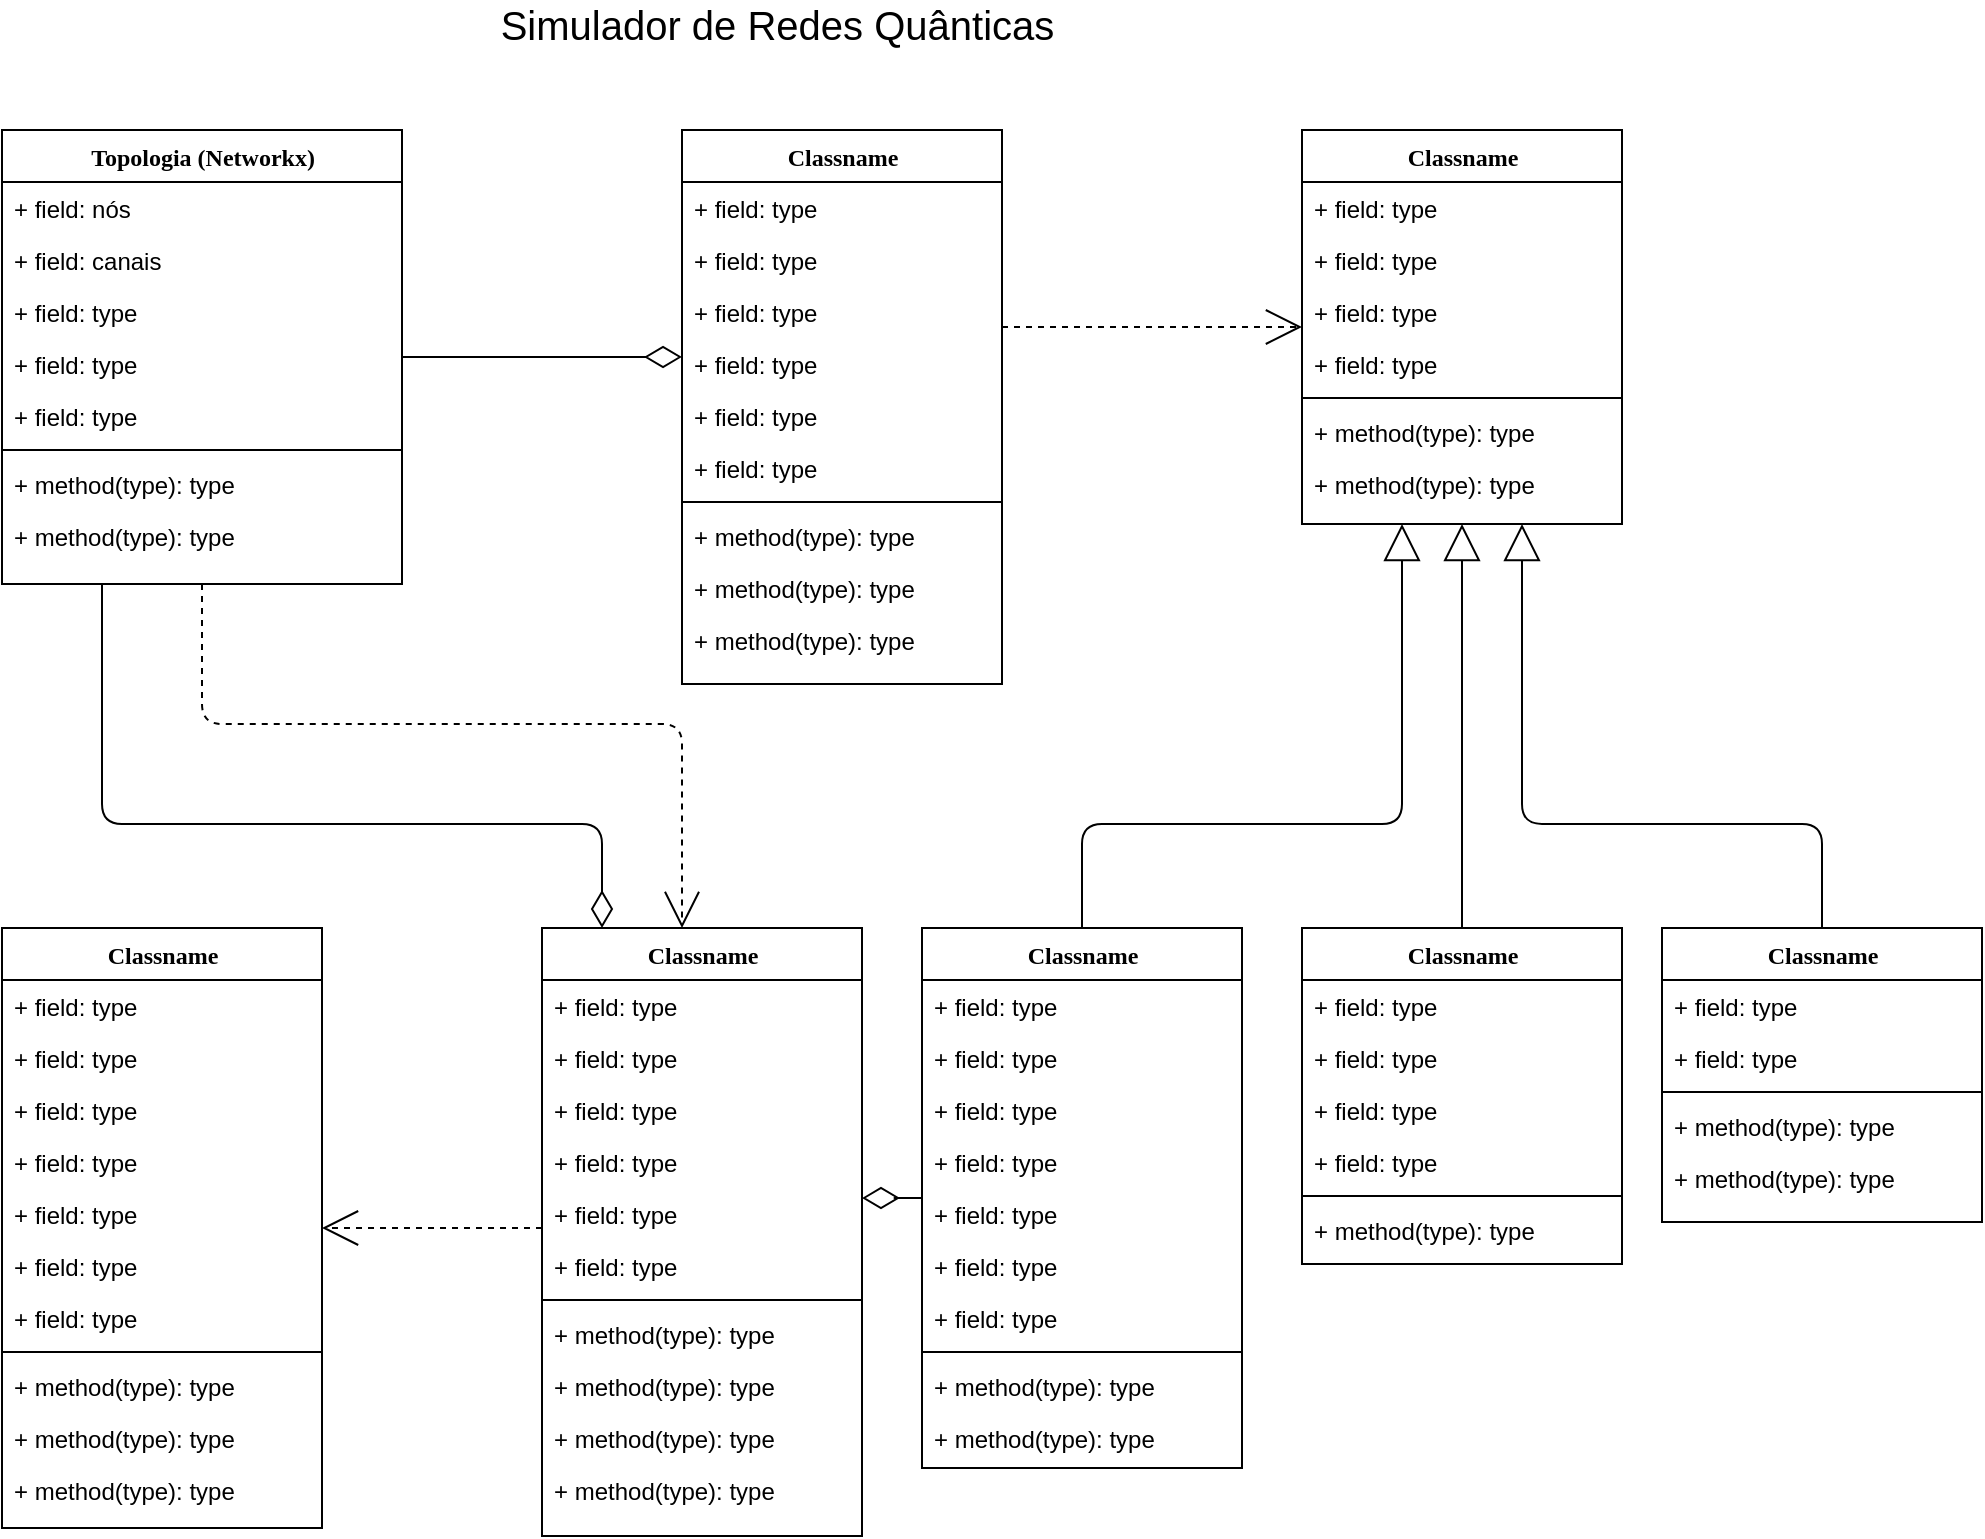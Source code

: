 <mxfile version="13.5.1" type="device" pages="7"><diagram id="Cf-0ZrAT2yQly2yME3PH" name="Página-1"><mxGraphModel dx="1186" dy="619" grid="1" gridSize="10" guides="1" tooltips="1" connect="1" arrows="1" fold="1" page="1" pageScale="1" pageWidth="827" pageHeight="1169" math="0" shadow="0"><root><mxCell id="0"/><mxCell id="1" parent="0"/><mxCell id="TBeqjz97H5M4Mpd2tQ-F-1" style="edgeStyle=orthogonalEdgeStyle;html=1;labelBackgroundColor=none;startFill=0;startSize=8;endArrow=open;endFill=0;endSize=16;fontFamily=Verdana;fontSize=12;dashed=1;" parent="1" source="TBeqjz97H5M4Mpd2tQ-F-3" target="TBeqjz97H5M4Mpd2tQ-F-46" edge="1"><mxGeometry relative="1" as="geometry"><Array as="points"><mxPoint x="190" y="380"/><mxPoint x="430" y="380"/></Array></mxGeometry></mxCell><mxCell id="TBeqjz97H5M4Mpd2tQ-F-2" style="edgeStyle=orthogonalEdgeStyle;html=1;labelBackgroundColor=none;startFill=0;startSize=8;endArrow=diamondThin;endFill=0;endSize=16;fontFamily=Verdana;fontSize=12;" parent="1" source="TBeqjz97H5M4Mpd2tQ-F-3" target="TBeqjz97H5M4Mpd2tQ-F-46" edge="1"><mxGeometry relative="1" as="geometry"><Array as="points"><mxPoint x="140" y="430"/><mxPoint x="390" y="430"/></Array></mxGeometry></mxCell><mxCell id="TBeqjz97H5M4Mpd2tQ-F-3" value="Topologia (Networkx)" style="swimlane;html=1;fontStyle=1;align=center;verticalAlign=top;childLayout=stackLayout;horizontal=1;startSize=26;horizontalStack=0;resizeParent=1;resizeLast=0;collapsible=1;marginBottom=0;swimlaneFillColor=#ffffff;rounded=0;shadow=0;comic=0;labelBackgroundColor=none;strokeWidth=1;fillColor=none;fontFamily=Verdana;fontSize=12" parent="1" vertex="1"><mxGeometry x="90" y="83" width="200" height="227" as="geometry"/></mxCell><mxCell id="TBeqjz97H5M4Mpd2tQ-F-4" value="+ field: nós" style="text;html=1;strokeColor=none;fillColor=none;align=left;verticalAlign=top;spacingLeft=4;spacingRight=4;whiteSpace=wrap;overflow=hidden;rotatable=0;points=[[0,0.5],[1,0.5]];portConstraint=eastwest;" parent="TBeqjz97H5M4Mpd2tQ-F-3" vertex="1"><mxGeometry y="26" width="200" height="26" as="geometry"/></mxCell><mxCell id="TBeqjz97H5M4Mpd2tQ-F-5" value="+ field: canais" style="text;html=1;strokeColor=none;fillColor=none;align=left;verticalAlign=top;spacingLeft=4;spacingRight=4;whiteSpace=wrap;overflow=hidden;rotatable=0;points=[[0,0.5],[1,0.5]];portConstraint=eastwest;" parent="TBeqjz97H5M4Mpd2tQ-F-3" vertex="1"><mxGeometry y="52" width="200" height="26" as="geometry"/></mxCell><mxCell id="TBeqjz97H5M4Mpd2tQ-F-6" value="+ field: type" style="text;html=1;strokeColor=none;fillColor=none;align=left;verticalAlign=top;spacingLeft=4;spacingRight=4;whiteSpace=wrap;overflow=hidden;rotatable=0;points=[[0,0.5],[1,0.5]];portConstraint=eastwest;" parent="TBeqjz97H5M4Mpd2tQ-F-3" vertex="1"><mxGeometry y="78" width="200" height="26" as="geometry"/></mxCell><mxCell id="TBeqjz97H5M4Mpd2tQ-F-7" value="+ field: type" style="text;html=1;strokeColor=none;fillColor=none;align=left;verticalAlign=top;spacingLeft=4;spacingRight=4;whiteSpace=wrap;overflow=hidden;rotatable=0;points=[[0,0.5],[1,0.5]];portConstraint=eastwest;" parent="TBeqjz97H5M4Mpd2tQ-F-3" vertex="1"><mxGeometry y="104" width="200" height="26" as="geometry"/></mxCell><mxCell id="TBeqjz97H5M4Mpd2tQ-F-8" value="+ field: type" style="text;html=1;strokeColor=none;fillColor=none;align=left;verticalAlign=top;spacingLeft=4;spacingRight=4;whiteSpace=wrap;overflow=hidden;rotatable=0;points=[[0,0.5],[1,0.5]];portConstraint=eastwest;" parent="TBeqjz97H5M4Mpd2tQ-F-3" vertex="1"><mxGeometry y="130" width="200" height="26" as="geometry"/></mxCell><mxCell id="TBeqjz97H5M4Mpd2tQ-F-9" value="" style="line;html=1;strokeWidth=1;fillColor=none;align=left;verticalAlign=middle;spacingTop=-1;spacingLeft=3;spacingRight=3;rotatable=0;labelPosition=right;points=[];portConstraint=eastwest;" parent="TBeqjz97H5M4Mpd2tQ-F-3" vertex="1"><mxGeometry y="156" width="200" height="8" as="geometry"/></mxCell><mxCell id="TBeqjz97H5M4Mpd2tQ-F-10" value="+ method(type): type" style="text;html=1;strokeColor=none;fillColor=none;align=left;verticalAlign=top;spacingLeft=4;spacingRight=4;whiteSpace=wrap;overflow=hidden;rotatable=0;points=[[0,0.5],[1,0.5]];portConstraint=eastwest;" parent="TBeqjz97H5M4Mpd2tQ-F-3" vertex="1"><mxGeometry y="164" width="200" height="26" as="geometry"/></mxCell><mxCell id="TBeqjz97H5M4Mpd2tQ-F-11" value="+ method(type): type" style="text;html=1;strokeColor=none;fillColor=none;align=left;verticalAlign=top;spacingLeft=4;spacingRight=4;whiteSpace=wrap;overflow=hidden;rotatable=0;points=[[0,0.5],[1,0.5]];portConstraint=eastwest;" parent="TBeqjz97H5M4Mpd2tQ-F-3" vertex="1"><mxGeometry y="190" width="200" height="26" as="geometry"/></mxCell><mxCell id="TBeqjz97H5M4Mpd2tQ-F-12" style="edgeStyle=elbowEdgeStyle;html=1;labelBackgroundColor=none;startFill=0;startSize=8;endArrow=open;endFill=0;endSize=16;fontFamily=Verdana;fontSize=12;elbow=vertical;dashed=1;" parent="1" source="TBeqjz97H5M4Mpd2tQ-F-13" target="TBeqjz97H5M4Mpd2tQ-F-24" edge="1"><mxGeometry relative="1" as="geometry"/></mxCell><mxCell id="TBeqjz97H5M4Mpd2tQ-F-13" value="Classname" style="swimlane;html=1;fontStyle=1;align=center;verticalAlign=top;childLayout=stackLayout;horizontal=1;startSize=26;horizontalStack=0;resizeParent=1;resizeLast=0;collapsible=1;marginBottom=0;swimlaneFillColor=#ffffff;rounded=0;shadow=0;comic=0;labelBackgroundColor=none;strokeWidth=1;fillColor=none;fontFamily=Verdana;fontSize=12" parent="1" vertex="1"><mxGeometry x="430" y="83" width="160" height="277" as="geometry"/></mxCell><mxCell id="TBeqjz97H5M4Mpd2tQ-F-14" value="+ field: type" style="text;html=1;strokeColor=none;fillColor=none;align=left;verticalAlign=top;spacingLeft=4;spacingRight=4;whiteSpace=wrap;overflow=hidden;rotatable=0;points=[[0,0.5],[1,0.5]];portConstraint=eastwest;" parent="TBeqjz97H5M4Mpd2tQ-F-13" vertex="1"><mxGeometry y="26" width="160" height="26" as="geometry"/></mxCell><mxCell id="TBeqjz97H5M4Mpd2tQ-F-15" value="+ field: type" style="text;html=1;strokeColor=none;fillColor=none;align=left;verticalAlign=top;spacingLeft=4;spacingRight=4;whiteSpace=wrap;overflow=hidden;rotatable=0;points=[[0,0.5],[1,0.5]];portConstraint=eastwest;" parent="TBeqjz97H5M4Mpd2tQ-F-13" vertex="1"><mxGeometry y="52" width="160" height="26" as="geometry"/></mxCell><mxCell id="TBeqjz97H5M4Mpd2tQ-F-16" value="+ field: type" style="text;html=1;strokeColor=none;fillColor=none;align=left;verticalAlign=top;spacingLeft=4;spacingRight=4;whiteSpace=wrap;overflow=hidden;rotatable=0;points=[[0,0.5],[1,0.5]];portConstraint=eastwest;" parent="TBeqjz97H5M4Mpd2tQ-F-13" vertex="1"><mxGeometry y="78" width="160" height="26" as="geometry"/></mxCell><mxCell id="TBeqjz97H5M4Mpd2tQ-F-17" value="+ field: type" style="text;html=1;strokeColor=none;fillColor=none;align=left;verticalAlign=top;spacingLeft=4;spacingRight=4;whiteSpace=wrap;overflow=hidden;rotatable=0;points=[[0,0.5],[1,0.5]];portConstraint=eastwest;" parent="TBeqjz97H5M4Mpd2tQ-F-13" vertex="1"><mxGeometry y="104" width="160" height="26" as="geometry"/></mxCell><mxCell id="TBeqjz97H5M4Mpd2tQ-F-18" value="+ field: type" style="text;html=1;strokeColor=none;fillColor=none;align=left;verticalAlign=top;spacingLeft=4;spacingRight=4;whiteSpace=wrap;overflow=hidden;rotatable=0;points=[[0,0.5],[1,0.5]];portConstraint=eastwest;" parent="TBeqjz97H5M4Mpd2tQ-F-13" vertex="1"><mxGeometry y="130" width="160" height="26" as="geometry"/></mxCell><mxCell id="TBeqjz97H5M4Mpd2tQ-F-19" value="+ field: type" style="text;html=1;strokeColor=none;fillColor=none;align=left;verticalAlign=top;spacingLeft=4;spacingRight=4;whiteSpace=wrap;overflow=hidden;rotatable=0;points=[[0,0.5],[1,0.5]];portConstraint=eastwest;" parent="TBeqjz97H5M4Mpd2tQ-F-13" vertex="1"><mxGeometry y="156" width="160" height="26" as="geometry"/></mxCell><mxCell id="TBeqjz97H5M4Mpd2tQ-F-20" value="" style="line;html=1;strokeWidth=1;fillColor=none;align=left;verticalAlign=middle;spacingTop=-1;spacingLeft=3;spacingRight=3;rotatable=0;labelPosition=right;points=[];portConstraint=eastwest;" parent="TBeqjz97H5M4Mpd2tQ-F-13" vertex="1"><mxGeometry y="182" width="160" height="8" as="geometry"/></mxCell><mxCell id="TBeqjz97H5M4Mpd2tQ-F-21" value="+ method(type): type" style="text;html=1;strokeColor=none;fillColor=none;align=left;verticalAlign=top;spacingLeft=4;spacingRight=4;whiteSpace=wrap;overflow=hidden;rotatable=0;points=[[0,0.5],[1,0.5]];portConstraint=eastwest;" parent="TBeqjz97H5M4Mpd2tQ-F-13" vertex="1"><mxGeometry y="190" width="160" height="26" as="geometry"/></mxCell><mxCell id="TBeqjz97H5M4Mpd2tQ-F-22" value="+ method(type): type" style="text;html=1;strokeColor=none;fillColor=none;align=left;verticalAlign=top;spacingLeft=4;spacingRight=4;whiteSpace=wrap;overflow=hidden;rotatable=0;points=[[0,0.5],[1,0.5]];portConstraint=eastwest;" parent="TBeqjz97H5M4Mpd2tQ-F-13" vertex="1"><mxGeometry y="216" width="160" height="26" as="geometry"/></mxCell><mxCell id="TBeqjz97H5M4Mpd2tQ-F-23" value="+ method(type): type" style="text;html=1;strokeColor=none;fillColor=none;align=left;verticalAlign=top;spacingLeft=4;spacingRight=4;whiteSpace=wrap;overflow=hidden;rotatable=0;points=[[0,0.5],[1,0.5]];portConstraint=eastwest;" parent="TBeqjz97H5M4Mpd2tQ-F-13" vertex="1"><mxGeometry y="242" width="160" height="26" as="geometry"/></mxCell><mxCell id="TBeqjz97H5M4Mpd2tQ-F-24" value="Classname" style="swimlane;html=1;fontStyle=1;align=center;verticalAlign=top;childLayout=stackLayout;horizontal=1;startSize=26;horizontalStack=0;resizeParent=1;resizeLast=0;collapsible=1;marginBottom=0;swimlaneFillColor=#ffffff;rounded=0;shadow=0;comic=0;labelBackgroundColor=none;strokeWidth=1;fillColor=none;fontFamily=Verdana;fontSize=12" parent="1" vertex="1"><mxGeometry x="740" y="83" width="160" height="197" as="geometry"/></mxCell><mxCell id="TBeqjz97H5M4Mpd2tQ-F-25" value="+ field: type" style="text;html=1;strokeColor=none;fillColor=none;align=left;verticalAlign=top;spacingLeft=4;spacingRight=4;whiteSpace=wrap;overflow=hidden;rotatable=0;points=[[0,0.5],[1,0.5]];portConstraint=eastwest;" parent="TBeqjz97H5M4Mpd2tQ-F-24" vertex="1"><mxGeometry y="26" width="160" height="26" as="geometry"/></mxCell><mxCell id="TBeqjz97H5M4Mpd2tQ-F-26" value="+ field: type" style="text;html=1;strokeColor=none;fillColor=none;align=left;verticalAlign=top;spacingLeft=4;spacingRight=4;whiteSpace=wrap;overflow=hidden;rotatable=0;points=[[0,0.5],[1,0.5]];portConstraint=eastwest;" parent="TBeqjz97H5M4Mpd2tQ-F-24" vertex="1"><mxGeometry y="52" width="160" height="26" as="geometry"/></mxCell><mxCell id="TBeqjz97H5M4Mpd2tQ-F-27" value="+ field: type" style="text;html=1;strokeColor=none;fillColor=none;align=left;verticalAlign=top;spacingLeft=4;spacingRight=4;whiteSpace=wrap;overflow=hidden;rotatable=0;points=[[0,0.5],[1,0.5]];portConstraint=eastwest;" parent="TBeqjz97H5M4Mpd2tQ-F-24" vertex="1"><mxGeometry y="78" width="160" height="26" as="geometry"/></mxCell><mxCell id="TBeqjz97H5M4Mpd2tQ-F-28" value="+ field: type" style="text;html=1;strokeColor=none;fillColor=none;align=left;verticalAlign=top;spacingLeft=4;spacingRight=4;whiteSpace=wrap;overflow=hidden;rotatable=0;points=[[0,0.5],[1,0.5]];portConstraint=eastwest;" parent="TBeqjz97H5M4Mpd2tQ-F-24" vertex="1"><mxGeometry y="104" width="160" height="26" as="geometry"/></mxCell><mxCell id="TBeqjz97H5M4Mpd2tQ-F-29" value="" style="line;html=1;strokeWidth=1;fillColor=none;align=left;verticalAlign=middle;spacingTop=-1;spacingLeft=3;spacingRight=3;rotatable=0;labelPosition=right;points=[];portConstraint=eastwest;" parent="TBeqjz97H5M4Mpd2tQ-F-24" vertex="1"><mxGeometry y="130" width="160" height="8" as="geometry"/></mxCell><mxCell id="TBeqjz97H5M4Mpd2tQ-F-30" value="+ method(type): type" style="text;html=1;strokeColor=none;fillColor=none;align=left;verticalAlign=top;spacingLeft=4;spacingRight=4;whiteSpace=wrap;overflow=hidden;rotatable=0;points=[[0,0.5],[1,0.5]];portConstraint=eastwest;" parent="TBeqjz97H5M4Mpd2tQ-F-24" vertex="1"><mxGeometry y="138" width="160" height="26" as="geometry"/></mxCell><mxCell id="TBeqjz97H5M4Mpd2tQ-F-31" value="+ method(type): type" style="text;html=1;strokeColor=none;fillColor=none;align=left;verticalAlign=top;spacingLeft=4;spacingRight=4;whiteSpace=wrap;overflow=hidden;rotatable=0;points=[[0,0.5],[1,0.5]];portConstraint=eastwest;" parent="TBeqjz97H5M4Mpd2tQ-F-24" vertex="1"><mxGeometry y="164" width="160" height="26" as="geometry"/></mxCell><mxCell id="TBeqjz97H5M4Mpd2tQ-F-32" style="edgeStyle=elbowEdgeStyle;html=1;labelBackgroundColor=none;startFill=0;startSize=8;endArrow=open;endFill=0;endSize=16;fontFamily=Verdana;fontSize=12;elbow=vertical;dashed=1;" parent="1" source="TBeqjz97H5M4Mpd2tQ-F-46" target="TBeqjz97H5M4Mpd2tQ-F-33" edge="1"><mxGeometry relative="1" as="geometry"/></mxCell><mxCell id="TBeqjz97H5M4Mpd2tQ-F-33" value="Classname" style="swimlane;html=1;fontStyle=1;align=center;verticalAlign=top;childLayout=stackLayout;horizontal=1;startSize=26;horizontalStack=0;resizeParent=1;resizeLast=0;collapsible=1;marginBottom=0;swimlaneFillColor=#ffffff;rounded=0;shadow=0;comic=0;labelBackgroundColor=none;strokeWidth=1;fillColor=none;fontFamily=Verdana;fontSize=12" parent="1" vertex="1"><mxGeometry x="90" y="482.0" width="160" height="300" as="geometry"/></mxCell><mxCell id="TBeqjz97H5M4Mpd2tQ-F-34" value="+ field: type" style="text;html=1;strokeColor=none;fillColor=none;align=left;verticalAlign=top;spacingLeft=4;spacingRight=4;whiteSpace=wrap;overflow=hidden;rotatable=0;points=[[0,0.5],[1,0.5]];portConstraint=eastwest;" parent="TBeqjz97H5M4Mpd2tQ-F-33" vertex="1"><mxGeometry y="26" width="160" height="26" as="geometry"/></mxCell><mxCell id="TBeqjz97H5M4Mpd2tQ-F-35" value="+ field: type" style="text;html=1;strokeColor=none;fillColor=none;align=left;verticalAlign=top;spacingLeft=4;spacingRight=4;whiteSpace=wrap;overflow=hidden;rotatable=0;points=[[0,0.5],[1,0.5]];portConstraint=eastwest;" parent="TBeqjz97H5M4Mpd2tQ-F-33" vertex="1"><mxGeometry y="52" width="160" height="26" as="geometry"/></mxCell><mxCell id="TBeqjz97H5M4Mpd2tQ-F-36" value="+ field: type" style="text;html=1;strokeColor=none;fillColor=none;align=left;verticalAlign=top;spacingLeft=4;spacingRight=4;whiteSpace=wrap;overflow=hidden;rotatable=0;points=[[0,0.5],[1,0.5]];portConstraint=eastwest;" parent="TBeqjz97H5M4Mpd2tQ-F-33" vertex="1"><mxGeometry y="78" width="160" height="26" as="geometry"/></mxCell><mxCell id="TBeqjz97H5M4Mpd2tQ-F-37" value="+ field: type" style="text;html=1;strokeColor=none;fillColor=none;align=left;verticalAlign=top;spacingLeft=4;spacingRight=4;whiteSpace=wrap;overflow=hidden;rotatable=0;points=[[0,0.5],[1,0.5]];portConstraint=eastwest;" parent="TBeqjz97H5M4Mpd2tQ-F-33" vertex="1"><mxGeometry y="104" width="160" height="26" as="geometry"/></mxCell><mxCell id="TBeqjz97H5M4Mpd2tQ-F-38" value="+ field: type" style="text;html=1;strokeColor=none;fillColor=none;align=left;verticalAlign=top;spacingLeft=4;spacingRight=4;whiteSpace=wrap;overflow=hidden;rotatable=0;points=[[0,0.5],[1,0.5]];portConstraint=eastwest;" parent="TBeqjz97H5M4Mpd2tQ-F-33" vertex="1"><mxGeometry y="130" width="160" height="26" as="geometry"/></mxCell><mxCell id="TBeqjz97H5M4Mpd2tQ-F-39" value="+ field: type" style="text;html=1;strokeColor=none;fillColor=none;align=left;verticalAlign=top;spacingLeft=4;spacingRight=4;whiteSpace=wrap;overflow=hidden;rotatable=0;points=[[0,0.5],[1,0.5]];portConstraint=eastwest;" parent="TBeqjz97H5M4Mpd2tQ-F-33" vertex="1"><mxGeometry y="156" width="160" height="26" as="geometry"/></mxCell><mxCell id="TBeqjz97H5M4Mpd2tQ-F-40" value="+ field: type" style="text;html=1;strokeColor=none;fillColor=none;align=left;verticalAlign=top;spacingLeft=4;spacingRight=4;whiteSpace=wrap;overflow=hidden;rotatable=0;points=[[0,0.5],[1,0.5]];portConstraint=eastwest;" parent="TBeqjz97H5M4Mpd2tQ-F-33" vertex="1"><mxGeometry y="182" width="160" height="26" as="geometry"/></mxCell><mxCell id="TBeqjz97H5M4Mpd2tQ-F-41" value="" style="line;html=1;strokeWidth=1;fillColor=none;align=left;verticalAlign=middle;spacingTop=-1;spacingLeft=3;spacingRight=3;rotatable=0;labelPosition=right;points=[];portConstraint=eastwest;" parent="TBeqjz97H5M4Mpd2tQ-F-33" vertex="1"><mxGeometry y="208" width="160" height="8" as="geometry"/></mxCell><mxCell id="TBeqjz97H5M4Mpd2tQ-F-42" value="+ method(type): type" style="text;html=1;strokeColor=none;fillColor=none;align=left;verticalAlign=top;spacingLeft=4;spacingRight=4;whiteSpace=wrap;overflow=hidden;rotatable=0;points=[[0,0.5],[1,0.5]];portConstraint=eastwest;" parent="TBeqjz97H5M4Mpd2tQ-F-33" vertex="1"><mxGeometry y="216" width="160" height="26" as="geometry"/></mxCell><mxCell id="TBeqjz97H5M4Mpd2tQ-F-43" value="+ method(type): type" style="text;html=1;strokeColor=none;fillColor=none;align=left;verticalAlign=top;spacingLeft=4;spacingRight=4;whiteSpace=wrap;overflow=hidden;rotatable=0;points=[[0,0.5],[1,0.5]];portConstraint=eastwest;" parent="TBeqjz97H5M4Mpd2tQ-F-33" vertex="1"><mxGeometry y="242" width="160" height="26" as="geometry"/></mxCell><mxCell id="TBeqjz97H5M4Mpd2tQ-F-44" value="+ method(type): type" style="text;html=1;strokeColor=none;fillColor=none;align=left;verticalAlign=top;spacingLeft=4;spacingRight=4;whiteSpace=wrap;overflow=hidden;rotatable=0;points=[[0,0.5],[1,0.5]];portConstraint=eastwest;" parent="TBeqjz97H5M4Mpd2tQ-F-33" vertex="1"><mxGeometry y="268" width="160" height="26" as="geometry"/></mxCell><mxCell id="TBeqjz97H5M4Mpd2tQ-F-45" style="edgeStyle=elbowEdgeStyle;html=1;labelBackgroundColor=none;startFill=0;startSize=8;endArrow=diamondThin;endFill=0;endSize=16;fontFamily=Verdana;fontSize=12;elbow=vertical;" parent="1" source="TBeqjz97H5M4Mpd2tQ-F-59" target="TBeqjz97H5M4Mpd2tQ-F-46" edge="1"><mxGeometry relative="1" as="geometry"/></mxCell><mxCell id="TBeqjz97H5M4Mpd2tQ-F-46" value="Classname" style="swimlane;html=1;fontStyle=1;align=center;verticalAlign=top;childLayout=stackLayout;horizontal=1;startSize=26;horizontalStack=0;resizeParent=1;resizeLast=0;collapsible=1;marginBottom=0;swimlaneFillColor=#ffffff;rounded=0;shadow=0;comic=0;labelBackgroundColor=none;strokeWidth=1;fillColor=none;fontFamily=Verdana;fontSize=12" parent="1" vertex="1"><mxGeometry x="360" y="482.0" width="160" height="304" as="geometry"/></mxCell><mxCell id="TBeqjz97H5M4Mpd2tQ-F-47" value="+ field: type" style="text;html=1;strokeColor=none;fillColor=none;align=left;verticalAlign=top;spacingLeft=4;spacingRight=4;whiteSpace=wrap;overflow=hidden;rotatable=0;points=[[0,0.5],[1,0.5]];portConstraint=eastwest;" parent="TBeqjz97H5M4Mpd2tQ-F-46" vertex="1"><mxGeometry y="26" width="160" height="26" as="geometry"/></mxCell><mxCell id="TBeqjz97H5M4Mpd2tQ-F-48" value="+ field: type" style="text;html=1;strokeColor=none;fillColor=none;align=left;verticalAlign=top;spacingLeft=4;spacingRight=4;whiteSpace=wrap;overflow=hidden;rotatable=0;points=[[0,0.5],[1,0.5]];portConstraint=eastwest;" parent="TBeqjz97H5M4Mpd2tQ-F-46" vertex="1"><mxGeometry y="52" width="160" height="26" as="geometry"/></mxCell><mxCell id="TBeqjz97H5M4Mpd2tQ-F-49" value="+ field: type" style="text;html=1;strokeColor=none;fillColor=none;align=left;verticalAlign=top;spacingLeft=4;spacingRight=4;whiteSpace=wrap;overflow=hidden;rotatable=0;points=[[0,0.5],[1,0.5]];portConstraint=eastwest;" parent="TBeqjz97H5M4Mpd2tQ-F-46" vertex="1"><mxGeometry y="78" width="160" height="26" as="geometry"/></mxCell><mxCell id="TBeqjz97H5M4Mpd2tQ-F-50" value="+ field: type" style="text;html=1;strokeColor=none;fillColor=none;align=left;verticalAlign=top;spacingLeft=4;spacingRight=4;whiteSpace=wrap;overflow=hidden;rotatable=0;points=[[0,0.5],[1,0.5]];portConstraint=eastwest;" parent="TBeqjz97H5M4Mpd2tQ-F-46" vertex="1"><mxGeometry y="104" width="160" height="26" as="geometry"/></mxCell><mxCell id="TBeqjz97H5M4Mpd2tQ-F-51" value="+ field: type" style="text;html=1;strokeColor=none;fillColor=none;align=left;verticalAlign=top;spacingLeft=4;spacingRight=4;whiteSpace=wrap;overflow=hidden;rotatable=0;points=[[0,0.5],[1,0.5]];portConstraint=eastwest;" parent="TBeqjz97H5M4Mpd2tQ-F-46" vertex="1"><mxGeometry y="130" width="160" height="26" as="geometry"/></mxCell><mxCell id="TBeqjz97H5M4Mpd2tQ-F-52" value="+ field: type" style="text;html=1;strokeColor=none;fillColor=none;align=left;verticalAlign=top;spacingLeft=4;spacingRight=4;whiteSpace=wrap;overflow=hidden;rotatable=0;points=[[0,0.5],[1,0.5]];portConstraint=eastwest;" parent="TBeqjz97H5M4Mpd2tQ-F-46" vertex="1"><mxGeometry y="156" width="160" height="26" as="geometry"/></mxCell><mxCell id="TBeqjz97H5M4Mpd2tQ-F-53" value="" style="line;html=1;strokeWidth=1;fillColor=none;align=left;verticalAlign=middle;spacingTop=-1;spacingLeft=3;spacingRight=3;rotatable=0;labelPosition=right;points=[];portConstraint=eastwest;" parent="TBeqjz97H5M4Mpd2tQ-F-46" vertex="1"><mxGeometry y="182" width="160" height="8" as="geometry"/></mxCell><mxCell id="TBeqjz97H5M4Mpd2tQ-F-54" value="+ method(type): type" style="text;html=1;strokeColor=none;fillColor=none;align=left;verticalAlign=top;spacingLeft=4;spacingRight=4;whiteSpace=wrap;overflow=hidden;rotatable=0;points=[[0,0.5],[1,0.5]];portConstraint=eastwest;" parent="TBeqjz97H5M4Mpd2tQ-F-46" vertex="1"><mxGeometry y="190" width="160" height="26" as="geometry"/></mxCell><mxCell id="TBeqjz97H5M4Mpd2tQ-F-55" value="+ method(type): type" style="text;html=1;strokeColor=none;fillColor=none;align=left;verticalAlign=top;spacingLeft=4;spacingRight=4;whiteSpace=wrap;overflow=hidden;rotatable=0;points=[[0,0.5],[1,0.5]];portConstraint=eastwest;" parent="TBeqjz97H5M4Mpd2tQ-F-46" vertex="1"><mxGeometry y="216" width="160" height="26" as="geometry"/></mxCell><mxCell id="TBeqjz97H5M4Mpd2tQ-F-56" value="+ method(type): type" style="text;html=1;strokeColor=none;fillColor=none;align=left;verticalAlign=top;spacingLeft=4;spacingRight=4;whiteSpace=wrap;overflow=hidden;rotatable=0;points=[[0,0.5],[1,0.5]];portConstraint=eastwest;" parent="TBeqjz97H5M4Mpd2tQ-F-46" vertex="1"><mxGeometry y="242" width="160" height="26" as="geometry"/></mxCell><mxCell id="TBeqjz97H5M4Mpd2tQ-F-57" value="+ method(type): type" style="text;html=1;strokeColor=none;fillColor=none;align=left;verticalAlign=top;spacingLeft=4;spacingRight=4;whiteSpace=wrap;overflow=hidden;rotatable=0;points=[[0,0.5],[1,0.5]];portConstraint=eastwest;" parent="TBeqjz97H5M4Mpd2tQ-F-46" vertex="1"><mxGeometry y="268" width="160" height="26" as="geometry"/></mxCell><mxCell id="TBeqjz97H5M4Mpd2tQ-F-58" style="edgeStyle=orthogonalEdgeStyle;html=1;labelBackgroundColor=none;startFill=0;startSize=8;endArrow=block;endFill=0;endSize=16;fontFamily=Verdana;fontSize=12;" parent="1" source="TBeqjz97H5M4Mpd2tQ-F-59" target="TBeqjz97H5M4Mpd2tQ-F-24" edge="1"><mxGeometry relative="1" as="geometry"><Array as="points"><mxPoint x="630" y="430"/><mxPoint x="790" y="430"/></Array></mxGeometry></mxCell><mxCell id="TBeqjz97H5M4Mpd2tQ-F-59" value="Classname" style="swimlane;html=1;fontStyle=1;align=center;verticalAlign=top;childLayout=stackLayout;horizontal=1;startSize=26;horizontalStack=0;resizeParent=1;resizeLast=0;collapsible=1;marginBottom=0;swimlaneFillColor=#ffffff;rounded=0;shadow=0;comic=0;labelBackgroundColor=none;strokeWidth=1;fillColor=none;fontFamily=Verdana;fontSize=12" parent="1" vertex="1"><mxGeometry x="550" y="482.0" width="160" height="270" as="geometry"/></mxCell><mxCell id="TBeqjz97H5M4Mpd2tQ-F-60" value="+ field: type" style="text;html=1;strokeColor=none;fillColor=none;align=left;verticalAlign=top;spacingLeft=4;spacingRight=4;whiteSpace=wrap;overflow=hidden;rotatable=0;points=[[0,0.5],[1,0.5]];portConstraint=eastwest;" parent="TBeqjz97H5M4Mpd2tQ-F-59" vertex="1"><mxGeometry y="26" width="160" height="26" as="geometry"/></mxCell><mxCell id="TBeqjz97H5M4Mpd2tQ-F-61" value="+ field: type" style="text;html=1;strokeColor=none;fillColor=none;align=left;verticalAlign=top;spacingLeft=4;spacingRight=4;whiteSpace=wrap;overflow=hidden;rotatable=0;points=[[0,0.5],[1,0.5]];portConstraint=eastwest;" parent="TBeqjz97H5M4Mpd2tQ-F-59" vertex="1"><mxGeometry y="52" width="160" height="26" as="geometry"/></mxCell><mxCell id="TBeqjz97H5M4Mpd2tQ-F-62" value="+ field: type" style="text;html=1;strokeColor=none;fillColor=none;align=left;verticalAlign=top;spacingLeft=4;spacingRight=4;whiteSpace=wrap;overflow=hidden;rotatable=0;points=[[0,0.5],[1,0.5]];portConstraint=eastwest;" parent="TBeqjz97H5M4Mpd2tQ-F-59" vertex="1"><mxGeometry y="78" width="160" height="26" as="geometry"/></mxCell><mxCell id="TBeqjz97H5M4Mpd2tQ-F-63" value="+ field: type" style="text;html=1;strokeColor=none;fillColor=none;align=left;verticalAlign=top;spacingLeft=4;spacingRight=4;whiteSpace=wrap;overflow=hidden;rotatable=0;points=[[0,0.5],[1,0.5]];portConstraint=eastwest;" parent="TBeqjz97H5M4Mpd2tQ-F-59" vertex="1"><mxGeometry y="104" width="160" height="26" as="geometry"/></mxCell><mxCell id="TBeqjz97H5M4Mpd2tQ-F-64" value="+ field: type" style="text;html=1;strokeColor=none;fillColor=none;align=left;verticalAlign=top;spacingLeft=4;spacingRight=4;whiteSpace=wrap;overflow=hidden;rotatable=0;points=[[0,0.5],[1,0.5]];portConstraint=eastwest;" parent="TBeqjz97H5M4Mpd2tQ-F-59" vertex="1"><mxGeometry y="130" width="160" height="26" as="geometry"/></mxCell><mxCell id="TBeqjz97H5M4Mpd2tQ-F-65" value="+ field: type" style="text;html=1;strokeColor=none;fillColor=none;align=left;verticalAlign=top;spacingLeft=4;spacingRight=4;whiteSpace=wrap;overflow=hidden;rotatable=0;points=[[0,0.5],[1,0.5]];portConstraint=eastwest;" parent="TBeqjz97H5M4Mpd2tQ-F-59" vertex="1"><mxGeometry y="156" width="160" height="26" as="geometry"/></mxCell><mxCell id="TBeqjz97H5M4Mpd2tQ-F-66" value="+ field: type" style="text;html=1;strokeColor=none;fillColor=none;align=left;verticalAlign=top;spacingLeft=4;spacingRight=4;whiteSpace=wrap;overflow=hidden;rotatable=0;points=[[0,0.5],[1,0.5]];portConstraint=eastwest;" parent="TBeqjz97H5M4Mpd2tQ-F-59" vertex="1"><mxGeometry y="182" width="160" height="26" as="geometry"/></mxCell><mxCell id="TBeqjz97H5M4Mpd2tQ-F-67" value="" style="line;html=1;strokeWidth=1;fillColor=none;align=left;verticalAlign=middle;spacingTop=-1;spacingLeft=3;spacingRight=3;rotatable=0;labelPosition=right;points=[];portConstraint=eastwest;" parent="TBeqjz97H5M4Mpd2tQ-F-59" vertex="1"><mxGeometry y="208" width="160" height="8" as="geometry"/></mxCell><mxCell id="TBeqjz97H5M4Mpd2tQ-F-68" value="+ method(type): type" style="text;html=1;strokeColor=none;fillColor=none;align=left;verticalAlign=top;spacingLeft=4;spacingRight=4;whiteSpace=wrap;overflow=hidden;rotatable=0;points=[[0,0.5],[1,0.5]];portConstraint=eastwest;" parent="TBeqjz97H5M4Mpd2tQ-F-59" vertex="1"><mxGeometry y="216" width="160" height="26" as="geometry"/></mxCell><mxCell id="TBeqjz97H5M4Mpd2tQ-F-69" value="+ method(type): type" style="text;html=1;strokeColor=none;fillColor=none;align=left;verticalAlign=top;spacingLeft=4;spacingRight=4;whiteSpace=wrap;overflow=hidden;rotatable=0;points=[[0,0.5],[1,0.5]];portConstraint=eastwest;" parent="TBeqjz97H5M4Mpd2tQ-F-59" vertex="1"><mxGeometry y="242" width="160" height="26" as="geometry"/></mxCell><mxCell id="TBeqjz97H5M4Mpd2tQ-F-70" style="edgeStyle=orthogonalEdgeStyle;html=1;labelBackgroundColor=none;startFill=0;startSize=8;endArrow=block;endFill=0;endSize=16;fontFamily=Verdana;fontSize=12;" parent="1" source="TBeqjz97H5M4Mpd2tQ-F-71" target="TBeqjz97H5M4Mpd2tQ-F-24" edge="1"><mxGeometry relative="1" as="geometry"/></mxCell><mxCell id="TBeqjz97H5M4Mpd2tQ-F-71" value="Classname" style="swimlane;html=1;fontStyle=1;align=center;verticalAlign=top;childLayout=stackLayout;horizontal=1;startSize=26;horizontalStack=0;resizeParent=1;resizeLast=0;collapsible=1;marginBottom=0;swimlaneFillColor=#ffffff;rounded=0;shadow=0;comic=0;labelBackgroundColor=none;strokeWidth=1;fillColor=none;fontFamily=Verdana;fontSize=12" parent="1" vertex="1"><mxGeometry x="740" y="482" width="160" height="168" as="geometry"/></mxCell><mxCell id="TBeqjz97H5M4Mpd2tQ-F-72" value="+ field: type" style="text;html=1;strokeColor=none;fillColor=none;align=left;verticalAlign=top;spacingLeft=4;spacingRight=4;whiteSpace=wrap;overflow=hidden;rotatable=0;points=[[0,0.5],[1,0.5]];portConstraint=eastwest;" parent="TBeqjz97H5M4Mpd2tQ-F-71" vertex="1"><mxGeometry y="26" width="160" height="26" as="geometry"/></mxCell><mxCell id="TBeqjz97H5M4Mpd2tQ-F-73" value="+ field: type" style="text;html=1;strokeColor=none;fillColor=none;align=left;verticalAlign=top;spacingLeft=4;spacingRight=4;whiteSpace=wrap;overflow=hidden;rotatable=0;points=[[0,0.5],[1,0.5]];portConstraint=eastwest;" parent="TBeqjz97H5M4Mpd2tQ-F-71" vertex="1"><mxGeometry y="52" width="160" height="26" as="geometry"/></mxCell><mxCell id="TBeqjz97H5M4Mpd2tQ-F-74" value="+ field: type" style="text;html=1;strokeColor=none;fillColor=none;align=left;verticalAlign=top;spacingLeft=4;spacingRight=4;whiteSpace=wrap;overflow=hidden;rotatable=0;points=[[0,0.5],[1,0.5]];portConstraint=eastwest;" parent="TBeqjz97H5M4Mpd2tQ-F-71" vertex="1"><mxGeometry y="78" width="160" height="26" as="geometry"/></mxCell><mxCell id="TBeqjz97H5M4Mpd2tQ-F-75" value="+ field: type" style="text;html=1;strokeColor=none;fillColor=none;align=left;verticalAlign=top;spacingLeft=4;spacingRight=4;whiteSpace=wrap;overflow=hidden;rotatable=0;points=[[0,0.5],[1,0.5]];portConstraint=eastwest;" parent="TBeqjz97H5M4Mpd2tQ-F-71" vertex="1"><mxGeometry y="104" width="160" height="26" as="geometry"/></mxCell><mxCell id="TBeqjz97H5M4Mpd2tQ-F-76" value="" style="line;html=1;strokeWidth=1;fillColor=none;align=left;verticalAlign=middle;spacingTop=-1;spacingLeft=3;spacingRight=3;rotatable=0;labelPosition=right;points=[];portConstraint=eastwest;" parent="TBeqjz97H5M4Mpd2tQ-F-71" vertex="1"><mxGeometry y="130" width="160" height="8" as="geometry"/></mxCell><mxCell id="TBeqjz97H5M4Mpd2tQ-F-77" value="+ method(type): type" style="text;html=1;strokeColor=none;fillColor=none;align=left;verticalAlign=top;spacingLeft=4;spacingRight=4;whiteSpace=wrap;overflow=hidden;rotatable=0;points=[[0,0.5],[1,0.5]];portConstraint=eastwest;" parent="TBeqjz97H5M4Mpd2tQ-F-71" vertex="1"><mxGeometry y="138" width="160" height="26" as="geometry"/></mxCell><mxCell id="TBeqjz97H5M4Mpd2tQ-F-78" style="edgeStyle=orthogonalEdgeStyle;html=1;labelBackgroundColor=none;startFill=0;startSize=8;endArrow=block;endFill=0;endSize=16;fontFamily=Verdana;fontSize=12;" parent="1" source="TBeqjz97H5M4Mpd2tQ-F-79" target="TBeqjz97H5M4Mpd2tQ-F-24" edge="1"><mxGeometry relative="1" as="geometry"><Array as="points"><mxPoint x="1000" y="430"/><mxPoint x="850" y="430"/></Array></mxGeometry></mxCell><mxCell id="TBeqjz97H5M4Mpd2tQ-F-79" value="Classname" style="swimlane;html=1;fontStyle=1;align=center;verticalAlign=top;childLayout=stackLayout;horizontal=1;startSize=26;horizontalStack=0;resizeParent=1;resizeLast=0;collapsible=1;marginBottom=0;swimlaneFillColor=#ffffff;rounded=0;shadow=0;comic=0;labelBackgroundColor=none;strokeWidth=1;fillColor=none;fontFamily=Verdana;fontSize=12" parent="1" vertex="1"><mxGeometry x="920" y="482.0" width="160" height="147" as="geometry"/></mxCell><mxCell id="TBeqjz97H5M4Mpd2tQ-F-80" value="+ field: type" style="text;html=1;strokeColor=none;fillColor=none;align=left;verticalAlign=top;spacingLeft=4;spacingRight=4;whiteSpace=wrap;overflow=hidden;rotatable=0;points=[[0,0.5],[1,0.5]];portConstraint=eastwest;" parent="TBeqjz97H5M4Mpd2tQ-F-79" vertex="1"><mxGeometry y="26" width="160" height="26" as="geometry"/></mxCell><mxCell id="TBeqjz97H5M4Mpd2tQ-F-81" value="+ field: type" style="text;html=1;strokeColor=none;fillColor=none;align=left;verticalAlign=top;spacingLeft=4;spacingRight=4;whiteSpace=wrap;overflow=hidden;rotatable=0;points=[[0,0.5],[1,0.5]];portConstraint=eastwest;" parent="TBeqjz97H5M4Mpd2tQ-F-79" vertex="1"><mxGeometry y="52" width="160" height="26" as="geometry"/></mxCell><mxCell id="TBeqjz97H5M4Mpd2tQ-F-82" value="" style="line;html=1;strokeWidth=1;fillColor=none;align=left;verticalAlign=middle;spacingTop=-1;spacingLeft=3;spacingRight=3;rotatable=0;labelPosition=right;points=[];portConstraint=eastwest;" parent="TBeqjz97H5M4Mpd2tQ-F-79" vertex="1"><mxGeometry y="78" width="160" height="8" as="geometry"/></mxCell><mxCell id="TBeqjz97H5M4Mpd2tQ-F-83" value="+ method(type): type" style="text;html=1;strokeColor=none;fillColor=none;align=left;verticalAlign=top;spacingLeft=4;spacingRight=4;whiteSpace=wrap;overflow=hidden;rotatable=0;points=[[0,0.5],[1,0.5]];portConstraint=eastwest;" parent="TBeqjz97H5M4Mpd2tQ-F-79" vertex="1"><mxGeometry y="86" width="160" height="26" as="geometry"/></mxCell><mxCell id="TBeqjz97H5M4Mpd2tQ-F-84" value="+ method(type): type" style="text;html=1;strokeColor=none;fillColor=none;align=left;verticalAlign=top;spacingLeft=4;spacingRight=4;whiteSpace=wrap;overflow=hidden;rotatable=0;points=[[0,0.5],[1,0.5]];portConstraint=eastwest;" parent="TBeqjz97H5M4Mpd2tQ-F-79" vertex="1"><mxGeometry y="112" width="160" height="26" as="geometry"/></mxCell><mxCell id="TBeqjz97H5M4Mpd2tQ-F-85" style="edgeStyle=elbowEdgeStyle;html=1;labelBackgroundColor=none;startFill=0;startSize=8;endArrow=diamondThin;endFill=0;endSize=16;fontFamily=Verdana;fontSize=12;elbow=vertical;" parent="1" source="TBeqjz97H5M4Mpd2tQ-F-3" target="TBeqjz97H5M4Mpd2tQ-F-13" edge="1"><mxGeometry relative="1" as="geometry"><mxPoint x="250" y="259.882" as="sourcePoint"/></mxGeometry></mxCell><mxCell id="TBeqjz97H5M4Mpd2tQ-F-86" value="&lt;font style=&quot;font-size: 20px&quot;&gt;Simulador de Redes Quânticas&amp;nbsp;&lt;/font&gt;" style="text;html=1;align=center;verticalAlign=middle;resizable=0;points=[];autosize=1;" parent="1" vertex="1"><mxGeometry x="330" y="20" width="300" height="20" as="geometry"/></mxCell></root></mxGraphModel></diagram><diagram name="esquemático" id="PgEW85KEzp43exp_XP1l"><mxGraphModel dx="1046" dy="596" grid="1" gridSize="10" guides="1" tooltips="1" connect="1" arrows="1" fold="1" page="1" pageScale="1" pageWidth="827" pageHeight="1169" math="0" shadow="0"><root><mxCell id="T_nQSulKTuK8Cyx8DaY3-0"/><mxCell id="T_nQSulKTuK8Cyx8DaY3-1" parent="T_nQSulKTuK8Cyx8DaY3-0"/><mxCell id="T_nQSulKTuK8Cyx8DaY3-7" style="edgeStyle=orthogonalEdgeStyle;rounded=0;orthogonalLoop=1;jettySize=auto;html=1;entryX=0.5;entryY=0;entryDx=0;entryDy=0;" parent="T_nQSulKTuK8Cyx8DaY3-1" source="T_nQSulKTuK8Cyx8DaY3-2" target="T_nQSulKTuK8Cyx8DaY3-4" edge="1"><mxGeometry relative="1" as="geometry"/></mxCell><mxCell id="T_nQSulKTuK8Cyx8DaY3-8" style="edgeStyle=orthogonalEdgeStyle;rounded=0;orthogonalLoop=1;jettySize=auto;html=1;entryX=0.5;entryY=0;entryDx=0;entryDy=0;" parent="T_nQSulKTuK8Cyx8DaY3-1" source="T_nQSulKTuK8Cyx8DaY3-2" target="T_nQSulKTuK8Cyx8DaY3-3" edge="1"><mxGeometry relative="1" as="geometry"><Array as="points"><mxPoint x="440" y="160"/><mxPoint x="100" y="160"/></Array></mxGeometry></mxCell><mxCell id="T_nQSulKTuK8Cyx8DaY3-9" style="edgeStyle=orthogonalEdgeStyle;rounded=0;orthogonalLoop=1;jettySize=auto;html=1;entryX=0.5;entryY=0;entryDx=0;entryDy=0;" parent="T_nQSulKTuK8Cyx8DaY3-1" source="T_nQSulKTuK8Cyx8DaY3-2" target="T_nQSulKTuK8Cyx8DaY3-5" edge="1"><mxGeometry relative="1" as="geometry"><Array as="points"><mxPoint x="440" y="160"/><mxPoint x="800" y="160"/></Array></mxGeometry></mxCell><mxCell id="T_nQSulKTuK8Cyx8DaY3-2" value="Estruturas" style="rounded=0;whiteSpace=wrap;html=1;" parent="T_nQSulKTuK8Cyx8DaY3-1" vertex="1"><mxGeometry x="380" y="80" width="120" height="60" as="geometry"/></mxCell><mxCell id="T_nQSulKTuK8Cyx8DaY3-3" value="Topologia" style="whiteSpace=wrap;html=1;" parent="T_nQSulKTuK8Cyx8DaY3-1" vertex="1"><mxGeometry x="40" y="200" width="120" height="60" as="geometry"/></mxCell><mxCell id="T_nQSulKTuK8Cyx8DaY3-35" style="edgeStyle=orthogonalEdgeStyle;rounded=0;orthogonalLoop=1;jettySize=auto;html=1;entryX=0.5;entryY=0;entryDx=0;entryDy=0;" parent="T_nQSulKTuK8Cyx8DaY3-1" source="T_nQSulKTuK8Cyx8DaY3-4" target="T_nQSulKTuK8Cyx8DaY3-24" edge="1"><mxGeometry relative="1" as="geometry"/></mxCell><mxCell id="T_nQSulKTuK8Cyx8DaY3-4" value="Física" style="whiteSpace=wrap;html=1;" parent="T_nQSulKTuK8Cyx8DaY3-1" vertex="1"><mxGeometry x="380" y="200" width="120" height="60" as="geometry"/></mxCell><mxCell id="T_nQSulKTuK8Cyx8DaY3-15" style="edgeStyle=orthogonalEdgeStyle;rounded=0;orthogonalLoop=1;jettySize=auto;html=1;entryX=0.5;entryY=0;entryDx=0;entryDy=0;" parent="T_nQSulKTuK8Cyx8DaY3-1" source="T_nQSulKTuK8Cyx8DaY3-5" target="T_nQSulKTuK8Cyx8DaY3-10" edge="1"><mxGeometry relative="1" as="geometry"/></mxCell><mxCell id="T_nQSulKTuK8Cyx8DaY3-23" style="edgeStyle=orthogonalEdgeStyle;rounded=0;orthogonalLoop=1;jettySize=auto;html=1;entryX=0.5;entryY=0;entryDx=0;entryDy=0;" parent="T_nQSulKTuK8Cyx8DaY3-1" source="T_nQSulKTuK8Cyx8DaY3-5" target="T_nQSulKTuK8Cyx8DaY3-16" edge="1"><mxGeometry relative="1" as="geometry"><Array as="points"><mxPoint x="800" y="280"/><mxPoint x="970" y="280"/></Array></mxGeometry></mxCell><mxCell id="T_nQSulKTuK8Cyx8DaY3-5" value="Aplicação" style="whiteSpace=wrap;html=1;" parent="T_nQSulKTuK8Cyx8DaY3-1" vertex="1"><mxGeometry x="740" y="200" width="120" height="60" as="geometry"/></mxCell><mxCell id="T_nQSulKTuK8Cyx8DaY3-10" value="Modelo de camada" style="whiteSpace=wrap;html=1;" parent="T_nQSulKTuK8Cyx8DaY3-1" vertex="1"><mxGeometry x="740" y="310" width="120" height="60" as="geometry"/></mxCell><mxCell id="T_nQSulKTuK8Cyx8DaY3-11" value="camada física" style="whiteSpace=wrap;html=1;" parent="T_nQSulKTuK8Cyx8DaY3-1" vertex="1"><mxGeometry x="740" y="510" width="120" height="20" as="geometry"/></mxCell><mxCell id="T_nQSulKTuK8Cyx8DaY3-12" value="camada de enlace" style="whiteSpace=wrap;html=1;" parent="T_nQSulKTuK8Cyx8DaY3-1" vertex="1"><mxGeometry x="740" y="470" width="120" height="20" as="geometry"/></mxCell><mxCell id="T_nQSulKTuK8Cyx8DaY3-13" value="camada de rede" style="whiteSpace=wrap;html=1;" parent="T_nQSulKTuK8Cyx8DaY3-1" vertex="1"><mxGeometry x="740" y="430" width="120" height="20" as="geometry"/></mxCell><mxCell id="T_nQSulKTuK8Cyx8DaY3-14" value="camada de transporte" style="whiteSpace=wrap;html=1;" parent="T_nQSulKTuK8Cyx8DaY3-1" vertex="1"><mxGeometry x="740" y="390" width="120" height="20" as="geometry"/></mxCell><mxCell id="T_nQSulKTuK8Cyx8DaY3-18" style="edgeStyle=orthogonalEdgeStyle;rounded=0;orthogonalLoop=1;jettySize=auto;html=1;entryX=0.5;entryY=0;entryDx=0;entryDy=0;" parent="T_nQSulKTuK8Cyx8DaY3-1" source="T_nQSulKTuK8Cyx8DaY3-16" target="T_nQSulKTuK8Cyx8DaY3-17" edge="1"><mxGeometry relative="1" as="geometry"/></mxCell><mxCell id="T_nQSulKTuK8Cyx8DaY3-16" value="aplicação (programa)" style="whiteSpace=wrap;html=1;" parent="T_nQSulKTuK8Cyx8DaY3-1" vertex="1"><mxGeometry x="910" y="320" width="120" height="40" as="geometry"/></mxCell><mxCell id="T_nQSulKTuK8Cyx8DaY3-19" style="edgeStyle=orthogonalEdgeStyle;rounded=0;orthogonalLoop=1;jettySize=auto;html=1;entryX=1;entryY=0.5;entryDx=0;entryDy=0;" parent="T_nQSulKTuK8Cyx8DaY3-1" source="T_nQSulKTuK8Cyx8DaY3-17" target="T_nQSulKTuK8Cyx8DaY3-14" edge="1"><mxGeometry relative="1" as="geometry"/></mxCell><mxCell id="T_nQSulKTuK8Cyx8DaY3-20" style="edgeStyle=orthogonalEdgeStyle;rounded=0;orthogonalLoop=1;jettySize=auto;html=1;entryX=1;entryY=0.5;entryDx=0;entryDy=0;" parent="T_nQSulKTuK8Cyx8DaY3-1" source="T_nQSulKTuK8Cyx8DaY3-17" target="T_nQSulKTuK8Cyx8DaY3-13" edge="1"><mxGeometry relative="1" as="geometry"/></mxCell><mxCell id="T_nQSulKTuK8Cyx8DaY3-21" style="edgeStyle=orthogonalEdgeStyle;rounded=0;orthogonalLoop=1;jettySize=auto;html=1;entryX=1;entryY=0.5;entryDx=0;entryDy=0;" parent="T_nQSulKTuK8Cyx8DaY3-1" source="T_nQSulKTuK8Cyx8DaY3-17" target="T_nQSulKTuK8Cyx8DaY3-12" edge="1"><mxGeometry relative="1" as="geometry"/></mxCell><mxCell id="T_nQSulKTuK8Cyx8DaY3-22" style="edgeStyle=orthogonalEdgeStyle;rounded=0;orthogonalLoop=1;jettySize=auto;html=1;entryX=1;entryY=0.5;entryDx=0;entryDy=0;" parent="T_nQSulKTuK8Cyx8DaY3-1" source="T_nQSulKTuK8Cyx8DaY3-17" target="T_nQSulKTuK8Cyx8DaY3-11" edge="1"><mxGeometry relative="1" as="geometry"/></mxCell><mxCell id="T_nQSulKTuK8Cyx8DaY3-17" value="protocolo" style="whiteSpace=wrap;html=1;" parent="T_nQSulKTuK8Cyx8DaY3-1" vertex="1"><mxGeometry x="910" y="430" width="120" height="40" as="geometry"/></mxCell><mxCell id="Q-8R1ZYhUG1XvDa_qpht-2" style="edgeStyle=orthogonalEdgeStyle;rounded=0;orthogonalLoop=1;jettySize=auto;html=1;exitX=0.5;exitY=1;exitDx=0;exitDy=0;" parent="T_nQSulKTuK8Cyx8DaY3-1" source="T_nQSulKTuK8Cyx8DaY3-24" target="T_nQSulKTuK8Cyx8DaY3-25" edge="1"><mxGeometry relative="1" as="geometry"><Array as="points"><mxPoint x="440" y="390"/><mxPoint x="300" y="390"/></Array></mxGeometry></mxCell><mxCell id="Q-8R1ZYhUG1XvDa_qpht-3" style="edgeStyle=orthogonalEdgeStyle;rounded=0;orthogonalLoop=1;jettySize=auto;html=1;entryX=0.5;entryY=0;entryDx=0;entryDy=0;" parent="T_nQSulKTuK8Cyx8DaY3-1" source="T_nQSulKTuK8Cyx8DaY3-24" target="T_nQSulKTuK8Cyx8DaY3-36" edge="1"><mxGeometry relative="1" as="geometry"/></mxCell><mxCell id="Q-8R1ZYhUG1XvDa_qpht-5" style="edgeStyle=orthogonalEdgeStyle;rounded=0;orthogonalLoop=1;jettySize=auto;html=1;" parent="T_nQSulKTuK8Cyx8DaY3-1" source="T_nQSulKTuK8Cyx8DaY3-24" target="T_nQSulKTuK8Cyx8DaY3-26" edge="1"><mxGeometry relative="1" as="geometry"><Array as="points"><mxPoint x="440" y="390"/><mxPoint x="610" y="390"/></Array></mxGeometry></mxCell><mxCell id="T_nQSulKTuK8Cyx8DaY3-24" value="sistemas físicos&lt;br&gt;(quântico)" style="whiteSpace=wrap;html=1;" parent="T_nQSulKTuK8Cyx8DaY3-1" vertex="1"><mxGeometry x="380" y="290" width="120" height="60" as="geometry"/></mxCell><mxCell id="T_nQSulKTuK8Cyx8DaY3-25" value="nó" style="whiteSpace=wrap;html=1;" parent="T_nQSulKTuK8Cyx8DaY3-1" vertex="1"><mxGeometry x="260" y="420" width="80" height="20" as="geometry"/></mxCell><mxCell id="Q-8R1ZYhUG1XvDa_qpht-0" style="edgeStyle=orthogonalEdgeStyle;rounded=0;orthogonalLoop=1;jettySize=auto;html=1;entryX=0.431;entryY=0.033;entryDx=0;entryDy=0;entryPerimeter=0;" parent="T_nQSulKTuK8Cyx8DaY3-1" source="T_nQSulKTuK8Cyx8DaY3-26" target="T_nQSulKTuK8Cyx8DaY3-32" edge="1"><mxGeometry relative="1" as="geometry"/></mxCell><mxCell id="Q-8R1ZYhUG1XvDa_qpht-1" style="edgeStyle=orthogonalEdgeStyle;rounded=0;orthogonalLoop=1;jettySize=auto;html=1;" parent="T_nQSulKTuK8Cyx8DaY3-1" source="T_nQSulKTuK8Cyx8DaY3-26" target="T_nQSulKTuK8Cyx8DaY3-33" edge="1"><mxGeometry relative="1" as="geometry"/></mxCell><mxCell id="T_nQSulKTuK8Cyx8DaY3-26" value="canal" style="whiteSpace=wrap;html=1;" parent="T_nQSulKTuK8Cyx8DaY3-1" vertex="1"><mxGeometry x="570" y="420" width="80" height="20" as="geometry"/></mxCell><mxCell id="T_nQSulKTuK8Cyx8DaY3-28" value="processador quântico" style="whiteSpace=wrap;html=1;" parent="T_nQSulKTuK8Cyx8DaY3-1" vertex="1"><mxGeometry x="250" y="460" width="120" height="20" as="geometry"/></mxCell><mxCell id="T_nQSulKTuK8Cyx8DaY3-29" value="memória quântica" style="whiteSpace=wrap;html=1;" parent="T_nQSulKTuK8Cyx8DaY3-1" vertex="1"><mxGeometry x="250" y="490" width="120" height="20" as="geometry"/></mxCell><mxCell id="T_nQSulKTuK8Cyx8DaY3-30" value="fibra óptica" style="whiteSpace=wrap;html=1;" parent="T_nQSulKTuK8Cyx8DaY3-1" vertex="1"><mxGeometry x="510" y="520" width="80" height="20" as="geometry"/></mxCell><mxCell id="T_nQSulKTuK8Cyx8DaY3-31" value="satélite" style="whiteSpace=wrap;html=1;" parent="T_nQSulKTuK8Cyx8DaY3-1" vertex="1"><mxGeometry x="620" y="550" width="80" height="20" as="geometry"/></mxCell><mxCell id="T_nQSulKTuK8Cyx8DaY3-32" value="confinado" style="whiteSpace=wrap;html=1;" parent="T_nQSulKTuK8Cyx8DaY3-1" vertex="1"><mxGeometry x="510" y="480" width="80" height="20" as="geometry"/></mxCell><mxCell id="T_nQSulKTuK8Cyx8DaY3-33" value="espaço livre" style="whiteSpace=wrap;html=1;" parent="T_nQSulKTuK8Cyx8DaY3-1" vertex="1"><mxGeometry x="620" y="480" width="80" height="20" as="geometry"/></mxCell><mxCell id="T_nQSulKTuK8Cyx8DaY3-34" value="5G" style="whiteSpace=wrap;html=1;" parent="T_nQSulKTuK8Cyx8DaY3-1" vertex="1"><mxGeometry x="620" y="520" width="80" height="20" as="geometry"/></mxCell><mxCell id="T_nQSulKTuK8Cyx8DaY3-36" value="auxiliares&lt;br&gt;- repetidores&lt;br&gt;- switches" style="whiteSpace=wrap;html=1;align=center;labelPosition=center;verticalLabelPosition=middle;verticalAlign=middle;" parent="T_nQSulKTuK8Cyx8DaY3-1" vertex="1"><mxGeometry x="400" y="420" width="80" height="60" as="geometry"/></mxCell></root></mxGraphModel></diagram><diagram name="topologia - exemplos" id="ACxcNcD1vbQ0wuQfPvWQ"><mxGraphModel dx="1046" dy="596" grid="1" gridSize="10" guides="1" tooltips="1" connect="1" arrows="1" fold="1" page="1" pageScale="1" pageWidth="827" pageHeight="1169" math="0" shadow="0"><root><mxCell id="rdjUC_5903eh24FKpBLV-0"/><mxCell id="rdjUC_5903eh24FKpBLV-1" parent="rdjUC_5903eh24FKpBLV-0"/><mxCell id="rdjUC_5903eh24FKpBLV-4" style="edgeStyle=orthogonalEdgeStyle;rounded=0;orthogonalLoop=1;jettySize=auto;html=1;entryX=0;entryY=0.5;entryDx=0;entryDy=0;" parent="rdjUC_5903eh24FKpBLV-1" source="rdjUC_5903eh24FKpBLV-11" target="rdjUC_5903eh24FKpBLV-3" edge="1"><mxGeometry relative="1" as="geometry"/></mxCell><mxCell id="rdjUC_5903eh24FKpBLV-2" value="X" style="ellipse;whiteSpace=wrap;html=1;aspect=fixed;align=center;" parent="rdjUC_5903eh24FKpBLV-1" vertex="1"><mxGeometry x="190" y="220" width="30" height="30" as="geometry"/></mxCell><mxCell id="rdjUC_5903eh24FKpBLV-25" style="edgeStyle=orthogonalEdgeStyle;rounded=0;orthogonalLoop=1;jettySize=auto;html=1;" parent="rdjUC_5903eh24FKpBLV-1" source="rdjUC_5903eh24FKpBLV-3" edge="1"><mxGeometry relative="1" as="geometry"><mxPoint x="360" y="235" as="targetPoint"/></mxGeometry></mxCell><mxCell id="rdjUC_5903eh24FKpBLV-3" value="Z" style="ellipse;whiteSpace=wrap;html=1;aspect=fixed;align=center;" parent="rdjUC_5903eh24FKpBLV-1" vertex="1"><mxGeometry x="399" y="220" width="30" height="30" as="geometry"/></mxCell><mxCell id="rdjUC_5903eh24FKpBLV-23" style="edgeStyle=orthogonalEdgeStyle;rounded=0;orthogonalLoop=1;jettySize=auto;html=1;" parent="rdjUC_5903eh24FKpBLV-1" source="rdjUC_5903eh24FKpBLV-7" edge="1"><mxGeometry relative="1" as="geometry"><mxPoint x="220" y="235" as="targetPoint"/></mxGeometry></mxCell><mxCell id="rdjUC_5903eh24FKpBLV-7" value="" style="ellipse;whiteSpace=wrap;html=1;aspect=fixed;align=center;" parent="rdjUC_5903eh24FKpBLV-1" vertex="1"><mxGeometry x="260" y="230" width="10" height="10" as="geometry"/></mxCell><mxCell id="rdjUC_5903eh24FKpBLV-8" style="edgeStyle=orthogonalEdgeStyle;rounded=0;orthogonalLoop=1;jettySize=auto;html=1;entryX=0;entryY=0.5;entryDx=0;entryDy=0;" parent="rdjUC_5903eh24FKpBLV-1" source="rdjUC_5903eh24FKpBLV-2" target="rdjUC_5903eh24FKpBLV-7" edge="1"><mxGeometry relative="1" as="geometry"><mxPoint x="220" y="235" as="sourcePoint"/><mxPoint x="420" y="235" as="targetPoint"/></mxGeometry></mxCell><mxCell id="rdjUC_5903eh24FKpBLV-20" style="edgeStyle=orthogonalEdgeStyle;rounded=0;orthogonalLoop=1;jettySize=auto;html=1;entryX=0.5;entryY=1;entryDx=0;entryDy=0;" parent="rdjUC_5903eh24FKpBLV-1" source="rdjUC_5903eh24FKpBLV-9" target="rdjUC_5903eh24FKpBLV-19" edge="1"><mxGeometry relative="1" as="geometry"/></mxCell><mxCell id="rdjUC_5903eh24FKpBLV-22" style="edgeStyle=orthogonalEdgeStyle;rounded=0;orthogonalLoop=1;jettySize=auto;html=1;" parent="rdjUC_5903eh24FKpBLV-1" source="rdjUC_5903eh24FKpBLV-9" edge="1"><mxGeometry relative="1" as="geometry"><mxPoint x="270" y="235" as="targetPoint"/></mxGeometry></mxCell><mxCell id="rdjUC_5903eh24FKpBLV-9" value="s" style="ellipse;whiteSpace=wrap;html=1;aspect=fixed;align=center;" parent="rdjUC_5903eh24FKpBLV-1" vertex="1"><mxGeometry x="300" y="225" width="20" height="20" as="geometry"/></mxCell><mxCell id="rdjUC_5903eh24FKpBLV-10" style="edgeStyle=orthogonalEdgeStyle;rounded=0;orthogonalLoop=1;jettySize=auto;html=1;entryX=0;entryY=0.5;entryDx=0;entryDy=0;" parent="rdjUC_5903eh24FKpBLV-1" source="rdjUC_5903eh24FKpBLV-7" target="rdjUC_5903eh24FKpBLV-9" edge="1"><mxGeometry relative="1" as="geometry"><mxPoint x="270" y="235" as="sourcePoint"/><mxPoint x="420" y="235" as="targetPoint"/></mxGeometry></mxCell><mxCell id="rdjUC_5903eh24FKpBLV-21" style="edgeStyle=orthogonalEdgeStyle;rounded=0;orthogonalLoop=1;jettySize=auto;html=1;entryX=1;entryY=0.5;entryDx=0;entryDy=0;" parent="rdjUC_5903eh24FKpBLV-1" source="rdjUC_5903eh24FKpBLV-11" target="rdjUC_5903eh24FKpBLV-9" edge="1"><mxGeometry relative="1" as="geometry"/></mxCell><mxCell id="rdjUC_5903eh24FKpBLV-11" value="" style="ellipse;whiteSpace=wrap;html=1;aspect=fixed;align=center;" parent="rdjUC_5903eh24FKpBLV-1" vertex="1"><mxGeometry x="350" y="230" width="10" height="10" as="geometry"/></mxCell><mxCell id="rdjUC_5903eh24FKpBLV-12" style="edgeStyle=orthogonalEdgeStyle;rounded=0;orthogonalLoop=1;jettySize=auto;html=1;entryX=0;entryY=0.5;entryDx=0;entryDy=0;" parent="rdjUC_5903eh24FKpBLV-1" source="rdjUC_5903eh24FKpBLV-9" target="rdjUC_5903eh24FKpBLV-11" edge="1"><mxGeometry relative="1" as="geometry"><mxPoint x="320" y="235" as="sourcePoint"/><mxPoint x="420" y="235" as="targetPoint"/></mxGeometry></mxCell><mxCell id="rdjUC_5903eh24FKpBLV-26" style="edgeStyle=orthogonalEdgeStyle;rounded=0;orthogonalLoop=1;jettySize=auto;html=1;entryX=0;entryY=0.5;entryDx=0;entryDy=0;" parent="rdjUC_5903eh24FKpBLV-1" source="rdjUC_5903eh24FKpBLV-14" target="rdjUC_5903eh24FKpBLV-15" edge="1"><mxGeometry relative="1" as="geometry"/></mxCell><mxCell id="rdjUC_5903eh24FKpBLV-14" value="A" style="ellipse;whiteSpace=wrap;html=1;aspect=fixed;align=center;" parent="rdjUC_5903eh24FKpBLV-1" vertex="1"><mxGeometry x="190" y="300" width="30" height="30" as="geometry"/></mxCell><mxCell id="rdjUC_5903eh24FKpBLV-17" style="edgeStyle=orthogonalEdgeStyle;rounded=0;orthogonalLoop=1;jettySize=auto;html=1;" parent="rdjUC_5903eh24FKpBLV-1" source="rdjUC_5903eh24FKpBLV-15" target="rdjUC_5903eh24FKpBLV-14" edge="1"><mxGeometry relative="1" as="geometry"/></mxCell><mxCell id="rdjUC_5903eh24FKpBLV-18" style="edgeStyle=orthogonalEdgeStyle;rounded=0;orthogonalLoop=1;jettySize=auto;html=1;entryX=0;entryY=0.5;entryDx=0;entryDy=0;" parent="rdjUC_5903eh24FKpBLV-1" source="rdjUC_5903eh24FKpBLV-15" target="rdjUC_5903eh24FKpBLV-16" edge="1"><mxGeometry relative="1" as="geometry"/></mxCell><mxCell id="rdjUC_5903eh24FKpBLV-15" value="B" style="ellipse;whiteSpace=wrap;html=1;aspect=fixed;align=center;" parent="rdjUC_5903eh24FKpBLV-1" vertex="1"><mxGeometry x="300" y="300" width="30" height="30" as="geometry"/></mxCell><mxCell id="rdjUC_5903eh24FKpBLV-28" style="edgeStyle=orthogonalEdgeStyle;rounded=0;orthogonalLoop=1;jettySize=auto;html=1;" parent="rdjUC_5903eh24FKpBLV-1" source="rdjUC_5903eh24FKpBLV-16" edge="1"><mxGeometry relative="1" as="geometry"><mxPoint x="330" y="315" as="targetPoint"/></mxGeometry></mxCell><mxCell id="rdjUC_5903eh24FKpBLV-16" value="C" style="ellipse;whiteSpace=wrap;html=1;aspect=fixed;align=center;" parent="rdjUC_5903eh24FKpBLV-1" vertex="1"><mxGeometry x="399" y="300" width="30" height="30" as="geometry"/></mxCell><mxCell id="rdjUC_5903eh24FKpBLV-24" style="edgeStyle=orthogonalEdgeStyle;rounded=0;orthogonalLoop=1;jettySize=auto;html=1;entryX=0.5;entryY=0;entryDx=0;entryDy=0;" parent="rdjUC_5903eh24FKpBLV-1" source="rdjUC_5903eh24FKpBLV-19" target="rdjUC_5903eh24FKpBLV-9" edge="1"><mxGeometry relative="1" as="geometry"/></mxCell><mxCell id="rdjUC_5903eh24FKpBLV-19" value="Y" style="ellipse;whiteSpace=wrap;html=1;aspect=fixed;align=center;" parent="rdjUC_5903eh24FKpBLV-1" vertex="1"><mxGeometry x="295" y="170" width="30" height="30" as="geometry"/></mxCell><mxCell id="rdjUC_5903eh24FKpBLV-29" value="1." style="text;html=1;align=center;verticalAlign=middle;resizable=0;points=[];autosize=1;" parent="rdjUC_5903eh24FKpBLV-1" vertex="1"><mxGeometry x="165" y="180" width="30" height="20" as="geometry"/></mxCell><mxCell id="rdjUC_5903eh24FKpBLV-30" value="2." style="text;html=1;align=center;verticalAlign=middle;resizable=0;points=[];autosize=1;" parent="rdjUC_5903eh24FKpBLV-1" vertex="1"><mxGeometry x="165" y="280" width="30" height="20" as="geometry"/></mxCell><mxCell id="rdjUC_5903eh24FKpBLV-38" style="edgeStyle=orthogonalEdgeStyle;rounded=0;orthogonalLoop=1;jettySize=auto;html=1;entryX=0;entryY=0.5;entryDx=0;entryDy=0;" parent="rdjUC_5903eh24FKpBLV-1" source="rdjUC_5903eh24FKpBLV-31" target="rdjUC_5903eh24FKpBLV-32" edge="1"><mxGeometry relative="1" as="geometry"/></mxCell><mxCell id="rdjUC_5903eh24FKpBLV-39" style="edgeStyle=orthogonalEdgeStyle;rounded=0;orthogonalLoop=1;jettySize=auto;html=1;" parent="rdjUC_5903eh24FKpBLV-1" source="rdjUC_5903eh24FKpBLV-31" target="rdjUC_5903eh24FKpBLV-33" edge="1"><mxGeometry relative="1" as="geometry"/></mxCell><mxCell id="rdjUC_5903eh24FKpBLV-31" value="X" style="ellipse;whiteSpace=wrap;html=1;aspect=fixed;align=center;" parent="rdjUC_5903eh24FKpBLV-1" vertex="1"><mxGeometry x="450" y="175" width="30" height="30" as="geometry"/></mxCell><mxCell id="rdjUC_5903eh24FKpBLV-35" style="edgeStyle=orthogonalEdgeStyle;rounded=0;orthogonalLoop=1;jettySize=auto;html=1;entryX=1;entryY=0.5;entryDx=0;entryDy=0;" parent="rdjUC_5903eh24FKpBLV-1" source="rdjUC_5903eh24FKpBLV-32" target="rdjUC_5903eh24FKpBLV-31" edge="1"><mxGeometry relative="1" as="geometry"/></mxCell><mxCell id="rdjUC_5903eh24FKpBLV-32" value="Y" style="ellipse;whiteSpace=wrap;html=1;aspect=fixed;align=center;" parent="rdjUC_5903eh24FKpBLV-1" vertex="1"><mxGeometry x="500" y="175" width="30" height="30" as="geometry"/></mxCell><mxCell id="rdjUC_5903eh24FKpBLV-34" style="edgeStyle=orthogonalEdgeStyle;rounded=0;orthogonalLoop=1;jettySize=auto;html=1;entryX=0.5;entryY=1;entryDx=0;entryDy=0;" parent="rdjUC_5903eh24FKpBLV-1" source="rdjUC_5903eh24FKpBLV-33" target="rdjUC_5903eh24FKpBLV-32" edge="1"><mxGeometry relative="1" as="geometry"/></mxCell><mxCell id="rdjUC_5903eh24FKpBLV-37" style="edgeStyle=orthogonalEdgeStyle;rounded=0;orthogonalLoop=1;jettySize=auto;html=1;entryX=0.5;entryY=1;entryDx=0;entryDy=0;" parent="rdjUC_5903eh24FKpBLV-1" source="rdjUC_5903eh24FKpBLV-33" target="rdjUC_5903eh24FKpBLV-31" edge="1"><mxGeometry relative="1" as="geometry"><Array as="points"><mxPoint x="495" y="225"/><mxPoint x="465" y="225"/></Array></mxGeometry></mxCell><mxCell id="rdjUC_5903eh24FKpBLV-33" value="Z" style="ellipse;whiteSpace=wrap;html=1;aspect=fixed;align=center;" parent="rdjUC_5903eh24FKpBLV-1" vertex="1"><mxGeometry x="480" y="245" width="30" height="30" as="geometry"/></mxCell></root></mxGraphModel></diagram><diagram name="física - exemplos" id="rKurYSvPJcr22uF5vMvx"><mxGraphModel dx="1046" dy="596" grid="1" gridSize="10" guides="1" tooltips="1" connect="1" arrows="1" fold="1" page="1" pageScale="1" pageWidth="827" pageHeight="1169" math="0" shadow="0"><root><mxCell id="JbdAEVcMOJAP-Q92kVng-0"/><mxCell id="JbdAEVcMOJAP-Q92kVng-1" parent="JbdAEVcMOJAP-Q92kVng-0"/></root></mxGraphModel></diagram><diagram name="aplicação - exemplos" id="qf-jbPLZcLfui5n8TCf9"><mxGraphModel dx="1046" dy="596" grid="1" gridSize="10" guides="1" tooltips="1" connect="1" arrows="1" fold="1" page="1" pageScale="1" pageWidth="827" pageHeight="1169" math="0" shadow="0"><root><mxCell id="qLZLEY8AF9fIrZFlCH1u-0"/><mxCell id="qLZLEY8AF9fIrZFlCH1u-1" parent="qLZLEY8AF9fIrZFlCH1u-0"/></root></mxGraphModel></diagram><diagram name="main-codigo" id="atlMnY34apRsD_Aq-p2B"><mxGraphModel dx="1186" dy="619" grid="1" gridSize="10" guides="1" tooltips="1" connect="1" arrows="1" fold="1" page="1" pageScale="1" pageWidth="827" pageHeight="1169" math="0" shadow="0"><root><mxCell id="0"/><mxCell id="1" parent="0"/><mxCell id="1UOMrxw5sKvyYjlUREqJ-6" value="&lt;p style=&quot;margin:0px;margin-top:4px;text-align:center;&quot;&gt;&lt;b&gt;Rede&lt;/b&gt;&lt;/p&gt;&lt;hr size=&quot;1&quot;&gt;&lt;p style=&quot;margin:0px;margin-left:4px;&quot;&gt;+ estrutura:Object&lt;br&gt;&lt;/p&gt;&lt;hr size=&quot;1&quot;&gt;&lt;p style=&quot;margin:0px;margin-left:4px;&quot;&gt;+ method(): Type&lt;/p&gt;" style="verticalAlign=top;align=left;overflow=fill;fontSize=12;fontFamily=Helvetica;html=1;" parent="1" vertex="1"><mxGeometry x="410" y="305" width="160" height="90" as="geometry"/></mxCell><mxCell id="1UOMrxw5sKvyYjlUREqJ-7" value="&lt;p style=&quot;margin:0px;margin-top:4px;text-align:center;&quot;&gt;&lt;i&gt;&amp;lt;&amp;lt;Interface&amp;gt;&amp;gt;&lt;/i&gt;&lt;br&gt;&lt;b&gt;Estrutura&lt;/b&gt;&lt;/p&gt;&lt;hr size=&quot;1&quot;&gt;&lt;p style=&quot;margin:0px;margin-left:4px;&quot;&gt;+ estrutura:Object&lt;br&gt;&lt;br&gt;&lt;/p&gt;&lt;hr size=&quot;1&quot;&gt;&lt;p style=&quot;margin:0px;margin-left:4px;&quot;&gt;&lt;br&gt;&lt;/p&gt;" style="verticalAlign=top;align=left;overflow=fill;fontSize=12;fontFamily=Helvetica;html=1;" parent="1" vertex="1"><mxGeometry x="395" y="110" width="190" height="110" as="geometry"/></mxCell><mxCell id="1UOMrxw5sKvyYjlUREqJ-8" value="&lt;p style=&quot;margin:0px;margin-top:4px;text-align:center;&quot;&gt;&lt;b&gt;Fisíca&lt;/b&gt;&lt;/p&gt;&lt;hr size=&quot;1&quot;&gt;&lt;p style=&quot;margin:0px;margin-left:4px;&quot;&gt;+ estrutura:Object&lt;br&gt;&lt;/p&gt;&lt;hr size=&quot;1&quot;&gt;&lt;p style=&quot;margin:0px;margin-left:4px;&quot;&gt;+ method(): Type&lt;/p&gt;" style="verticalAlign=top;align=left;overflow=fill;fontSize=12;fontFamily=Helvetica;html=1;" parent="1" vertex="1"><mxGeometry x="630" y="305" width="160" height="90" as="geometry"/></mxCell><mxCell id="1UOMrxw5sKvyYjlUREqJ-9" value="" style="endArrow=block;dashed=1;endFill=0;endSize=12;html=1;rounded=0;entryX=0;entryY=1;entryDx=0;entryDy=0;" parent="1" source="bCq20fnaRnyFW6yqtvKR-1" target="1UOMrxw5sKvyYjlUREqJ-7" edge="1"><mxGeometry width="160" relative="1" as="geometry"><mxPoint x="332.5" y="320" as="sourcePoint"/><mxPoint x="410" y="220" as="targetPoint"/></mxGeometry></mxCell><mxCell id="1UOMrxw5sKvyYjlUREqJ-10" value="" style="endArrow=block;dashed=1;endFill=0;endSize=12;html=1;rounded=0;exitX=0.45;exitY=0.022;exitDx=0;exitDy=0;exitPerimeter=0;" parent="1" source="1UOMrxw5sKvyYjlUREqJ-6" target="1UOMrxw5sKvyYjlUREqJ-7" edge="1"><mxGeometry width="160" relative="1" as="geometry"><mxPoint x="410" y="450" as="sourcePoint"/><mxPoint x="570" y="450" as="targetPoint"/></mxGeometry></mxCell><mxCell id="1UOMrxw5sKvyYjlUREqJ-11" value="" style="endArrow=block;dashed=1;endFill=0;endSize=12;html=1;rounded=0;entryX=1;entryY=1;entryDx=0;entryDy=0;exitX=0.413;exitY=-0.011;exitDx=0;exitDy=0;exitPerimeter=0;" parent="1" source="1UOMrxw5sKvyYjlUREqJ-8" target="1UOMrxw5sKvyYjlUREqJ-7" edge="1"><mxGeometry width="160" relative="1" as="geometry"><mxPoint x="530" y="530" as="sourcePoint"/><mxPoint x="690" y="530" as="targetPoint"/></mxGeometry></mxCell><mxCell id="bCq20fnaRnyFW6yqtvKR-1" value="&lt;p style=&quot;margin:0px;margin-top:4px;text-align:center;&quot;&gt;&lt;b&gt;Topologia(Networkx)&lt;/b&gt;&lt;/p&gt;&lt;hr size=&quot;1&quot;&gt;&lt;p style=&quot;margin:0px;margin-left:4px;&quot;&gt;+ dictNo: No&lt;/p&gt;&lt;p style=&quot;margin:0px;margin-left:4px;&quot;&gt;+ dictCanal: Canal&lt;/p&gt;&lt;p style=&quot;margin:0px;margin-left:4px;&quot;&gt;+ estrutura:Object&lt;/p&gt;&lt;hr size=&quot;1&quot;&gt;&lt;p style=&quot;margin:0px;margin-left:4px;&quot;&gt;+ topologia(funcao,dicionario)&lt;/p&gt;&lt;p style=&quot;margin:0px;margin-left:4px;&quot;&gt;+ listar_nos():vetor&lt;/p&gt;&lt;p style=&quot;margin:0px;margin-left:4px;&quot;&gt;+ listar_canais():json&lt;/p&gt;&lt;p style=&quot;margin:0px;margin-left:4px;&quot;&gt;+ canais_classicos:json&lt;/p&gt;&lt;p style=&quot;margin:0px;margin-left:4px;&quot;&gt;+ canais_quanticos:json&lt;/p&gt;&lt;p style=&quot;margin:0px;margin-left:4px;&quot;&gt;+ desenhar_rede():draw&lt;/p&gt;&lt;p style=&quot;margin:0px;margin-left:4px;&quot;&gt;&lt;br&gt;&lt;/p&gt;" style="verticalAlign=top;align=left;overflow=fill;fontSize=12;fontFamily=Helvetica;html=1;" parent="1" vertex="1"><mxGeometry x="210" y="330" width="180" height="180" as="geometry"/></mxCell></root></mxGraphModel></diagram><diagram name="topologia-codigo" id="IUEwWaynC7jiRzmTFq7q"><mxGraphModel dx="823" dy="427" grid="1" gridSize="10" guides="1" tooltips="1" connect="1" arrows="1" fold="1" page="1" pageScale="1" pageWidth="827" pageHeight="1169" math="0" shadow="0"><root><mxCell id="0"/><mxCell id="1" parent="0"/><mxCell id="LTRQgSztEpVRr1qodUzD-1" value="Roteadores" style="swimlane;html=1;fontStyle=1;align=center;verticalAlign=top;childLayout=stackLayout;horizontal=1;startSize=26;horizontalStack=0;resizeParent=1;resizeLast=0;collapsible=1;marginBottom=0;swimlaneFillColor=#ffffff;rounded=0;shadow=0;comic=0;labelBackgroundColor=none;strokeWidth=1;fillColor=none;fontFamily=Verdana;fontSize=12" parent="1" vertex="1"><mxGeometry x="720" y="690.0" width="160" height="147" as="geometry"/></mxCell><mxCell id="LTRQgSztEpVRr1qodUzD-2" value="+ field: type" style="text;html=1;strokeColor=none;fillColor=none;align=left;verticalAlign=top;spacingLeft=4;spacingRight=4;whiteSpace=wrap;overflow=hidden;rotatable=0;points=[[0,0.5],[1,0.5]];portConstraint=eastwest;" parent="LTRQgSztEpVRr1qodUzD-1" vertex="1"><mxGeometry y="26" width="160" height="26" as="geometry"/></mxCell><mxCell id="LTRQgSztEpVRr1qodUzD-3" value="+ field: type" style="text;html=1;strokeColor=none;fillColor=none;align=left;verticalAlign=top;spacingLeft=4;spacingRight=4;whiteSpace=wrap;overflow=hidden;rotatable=0;points=[[0,0.5],[1,0.5]];portConstraint=eastwest;" parent="LTRQgSztEpVRr1qodUzD-1" vertex="1"><mxGeometry y="52" width="160" height="26" as="geometry"/></mxCell><mxCell id="LTRQgSztEpVRr1qodUzD-4" value="" style="line;html=1;strokeWidth=1;fillColor=none;align=left;verticalAlign=middle;spacingTop=-1;spacingLeft=3;spacingRight=3;rotatable=0;labelPosition=right;points=[];portConstraint=eastwest;" parent="LTRQgSztEpVRr1qodUzD-1" vertex="1"><mxGeometry y="78" width="160" height="8" as="geometry"/></mxCell><mxCell id="LTRQgSztEpVRr1qodUzD-5" value="+ method(type): type" style="text;html=1;strokeColor=none;fillColor=none;align=left;verticalAlign=top;spacingLeft=4;spacingRight=4;whiteSpace=wrap;overflow=hidden;rotatable=0;points=[[0,0.5],[1,0.5]];portConstraint=eastwest;" parent="LTRQgSztEpVRr1qodUzD-1" vertex="1"><mxGeometry y="86" width="160" height="26" as="geometry"/></mxCell><mxCell id="LTRQgSztEpVRr1qodUzD-6" value="+ method(type): type" style="text;html=1;strokeColor=none;fillColor=none;align=left;verticalAlign=top;spacingLeft=4;spacingRight=4;whiteSpace=wrap;overflow=hidden;rotatable=0;points=[[0,0.5],[1,0.5]];portConstraint=eastwest;" parent="LTRQgSztEpVRr1qodUzD-1" vertex="1"><mxGeometry y="112" width="160" height="26" as="geometry"/></mxCell><mxCell id="LTRQgSztEpVRr1qodUzD-7" value="Switches " style="swimlane;fontStyle=0;childLayout=stackLayout;horizontal=1;startSize=26;fillColor=none;horizontalStack=0;resizeParent=1;resizeParentMax=0;resizeLast=0;collapsible=1;marginBottom=0;" parent="1" vertex="1"><mxGeometry x="570" y="536" width="140" height="104" as="geometry"/></mxCell><mxCell id="LTRQgSztEpVRr1qodUzD-8" value="+ field: type" style="text;strokeColor=none;fillColor=none;align=left;verticalAlign=top;spacingLeft=4;spacingRight=4;overflow=hidden;rotatable=0;points=[[0,0.5],[1,0.5]];portConstraint=eastwest;" parent="LTRQgSztEpVRr1qodUzD-7" vertex="1"><mxGeometry y="26" width="140" height="26" as="geometry"/></mxCell><mxCell id="LTRQgSztEpVRr1qodUzD-9" value="+ field: type" style="text;strokeColor=none;fillColor=none;align=left;verticalAlign=top;spacingLeft=4;spacingRight=4;overflow=hidden;rotatable=0;points=[[0,0.5],[1,0.5]];portConstraint=eastwest;" parent="LTRQgSztEpVRr1qodUzD-7" vertex="1"><mxGeometry y="52" width="140" height="26" as="geometry"/></mxCell><mxCell id="LTRQgSztEpVRr1qodUzD-10" value="+ field: type" style="text;strokeColor=none;fillColor=none;align=left;verticalAlign=top;spacingLeft=4;spacingRight=4;overflow=hidden;rotatable=0;points=[[0,0.5],[1,0.5]];portConstraint=eastwest;" parent="LTRQgSztEpVRr1qodUzD-7" vertex="1"><mxGeometry y="78" width="140" height="26" as="geometry"/></mxCell><mxCell id="LTRQgSztEpVRr1qodUzD-11" value="QPU" style="swimlane;fontStyle=0;childLayout=stackLayout;horizontal=1;startSize=26;fillColor=none;horizontalStack=0;resizeParent=1;resizeParentMax=0;resizeLast=0;collapsible=1;marginBottom=0;" parent="1" vertex="1"><mxGeometry x="880" y="536" width="140" height="104" as="geometry"/></mxCell><mxCell id="LTRQgSztEpVRr1qodUzD-12" value="+ field: type" style="text;strokeColor=none;fillColor=none;align=left;verticalAlign=top;spacingLeft=4;spacingRight=4;overflow=hidden;rotatable=0;points=[[0,0.5],[1,0.5]];portConstraint=eastwest;" parent="LTRQgSztEpVRr1qodUzD-11" vertex="1"><mxGeometry y="26" width="140" height="26" as="geometry"/></mxCell><mxCell id="LTRQgSztEpVRr1qodUzD-13" value="+ field: type" style="text;strokeColor=none;fillColor=none;align=left;verticalAlign=top;spacingLeft=4;spacingRight=4;overflow=hidden;rotatable=0;points=[[0,0.5],[1,0.5]];portConstraint=eastwest;" parent="LTRQgSztEpVRr1qodUzD-11" vertex="1"><mxGeometry y="52" width="140" height="26" as="geometry"/></mxCell><mxCell id="LTRQgSztEpVRr1qodUzD-14" value="+ field: type" style="text;strokeColor=none;fillColor=none;align=left;verticalAlign=top;spacingLeft=4;spacingRight=4;overflow=hidden;rotatable=0;points=[[0,0.5],[1,0.5]];portConstraint=eastwest;" parent="LTRQgSztEpVRr1qodUzD-11" vertex="1"><mxGeometry y="78" width="140" height="26" as="geometry"/></mxCell><mxCell id="LTRQgSztEpVRr1qodUzD-16" value="&lt;p style=&quot;margin:0px;margin-top:4px;text-align:center;&quot;&gt;&lt;i&gt;&amp;lt;&amp;lt;abstract&amp;gt;&amp;gt;&lt;/i&gt;&lt;br&gt;&lt;b&gt;No&lt;/b&gt;&lt;/p&gt;&lt;hr size=&quot;1&quot;&gt;&lt;p style=&quot;margin:0px;margin-left:4px;&quot;&gt;+ num_qubits:int&lt;br&gt;+ tipo:string&lt;/p&gt;&lt;p style=&quot;margin:0px;margin-left:4px;&quot;&gt;+ processdor:string&lt;/p&gt;&lt;p style=&quot;margin:0px;margin-left:4px;&quot;&gt;+ detector:bool&lt;/p&gt;&lt;p style=&quot;margin:0px;margin-left:4px;&quot;&gt;+ ruido: string []&lt;/p&gt;&lt;hr size=&quot;1&quot;&gt;&lt;p style=&quot;margin:0px;margin-left:4px;&quot;&gt;+ method1(Type): Type&lt;br&gt;+ method2(Type, Type): Type&lt;/p&gt;" style="verticalAlign=top;align=left;overflow=fill;fontSize=12;fontFamily=Helvetica;html=1;" parent="1" vertex="1"><mxGeometry x="730" y="290" width="190" height="160" as="geometry"/></mxCell><mxCell id="LTRQgSztEpVRr1qodUzD-17" value="Extends" style="endArrow=block;endSize=16;endFill=0;html=1;rounded=0;exitX=0.664;exitY=-0.01;exitDx=0;exitDy=0;exitPerimeter=0;" parent="1" source="LTRQgSztEpVRr1qodUzD-7" edge="1"><mxGeometry width="160" relative="1" as="geometry"><mxPoint x="800" y="530" as="sourcePoint"/><mxPoint x="760" y="450" as="targetPoint"/></mxGeometry></mxCell><mxCell id="LTRQgSztEpVRr1qodUzD-18" value="Extends" style="endArrow=block;endSize=16;endFill=0;html=1;rounded=0;exitX=0.425;exitY=-0.007;exitDx=0;exitDy=0;exitPerimeter=0;" parent="1" source="LTRQgSztEpVRr1qodUzD-1" target="LTRQgSztEpVRr1qodUzD-16" edge="1"><mxGeometry width="160" relative="1" as="geometry"><mxPoint x="930" y="530" as="sourcePoint"/><mxPoint x="1090" y="530" as="targetPoint"/></mxGeometry></mxCell><mxCell id="LTRQgSztEpVRr1qodUzD-19" value="Extends" style="endArrow=block;endSize=16;endFill=0;html=1;rounded=0;entryX=1;entryY=1;entryDx=0;entryDy=0;" parent="1" source="LTRQgSztEpVRr1qodUzD-11" target="LTRQgSztEpVRr1qodUzD-16" edge="1"><mxGeometry width="160" relative="1" as="geometry"><mxPoint x="1140" y="500" as="sourcePoint"/><mxPoint x="1300" y="500" as="targetPoint"/></mxGeometry></mxCell><mxCell id="LTRQgSztEpVRr1qodUzD-20" value="" style="endArrow=open;endFill=1;endSize=12;html=1;rounded=0;entryX=0.542;entryY=0.013;entryDx=0;entryDy=0;entryPerimeter=0;exitX=0;exitY=1;exitDx=0;exitDy=0;" parent="1" source="wWLHFx_NuEATrkcwxiRS-1" target="LTRQgSztEpVRr1qodUzD-16" edge="1"><mxGeometry width="160" relative="1" as="geometry"><mxPoint x="914.84" y="261.76" as="sourcePoint"/><mxPoint x="850" y="210" as="targetPoint"/></mxGeometry></mxCell><mxCell id="LTRQgSztEpVRr1qodUzD-21" value="1" style="endArrow=open;html=1;endSize=12;startArrow=diamondThin;startSize=14;startFill=1;edgeStyle=orthogonalEdgeStyle;align=left;verticalAlign=bottom;rounded=0;exitX=1;exitY=0.5;exitDx=0;exitDy=0;" parent="1" source="LTRQgSztEpVRr1qodUzD-16" target="LTRQgSztEpVRr1qodUzD-23" edge="1"><mxGeometry x="-1" y="3" relative="1" as="geometry"><mxPoint x="910" y="372.09" as="sourcePoint"/><mxPoint x="1216" y="329.998" as="targetPoint"/></mxGeometry></mxCell><mxCell id="LTRQgSztEpVRr1qodUzD-22" value="" style="endArrow=open;endFill=1;endSize=12;html=1;rounded=0;entryX=0.5;entryY=0;entryDx=0;entryDy=0;" parent="1" source="wWLHFx_NuEATrkcwxiRS-1" target="LTRQgSztEpVRr1qodUzD-23" edge="1"><mxGeometry width="160" relative="1" as="geometry"><mxPoint x="1070" y="180" as="sourcePoint"/><mxPoint x="1340" y="340" as="targetPoint"/></mxGeometry></mxCell><mxCell id="LTRQgSztEpVRr1qodUzD-23" value="&lt;p style=&quot;margin:0px;margin-top:4px;text-align:center;&quot;&gt;&lt;i&gt;&amp;lt;&amp;lt;abstract&amp;gt;&amp;gt;&lt;/i&gt;&lt;br&gt;&lt;b&gt;Canal&lt;/b&gt;&lt;/p&gt;&lt;hr size=&quot;1&quot;&gt;&lt;p style=&quot;margin:0px;margin-left:4px;&quot;&gt;+ comprimento:float&lt;br&gt;+ infraestrutura:string&lt;/p&gt;&lt;p style=&quot;margin:0px;margin-left:4px;&quot;&gt;+&amp;nbsp; perda:string&lt;/p&gt;&lt;p style=&quot;margin:0px;margin-left:4px;&quot;&gt;+ ruido:string[]&lt;/p&gt;&lt;hr size=&quot;1&quot;&gt;&lt;p style=&quot;margin:0px;margin-left:4px;&quot;&gt;+ method1(Type): Type&lt;br&gt;+ method2(Type, Type): Type&lt;/p&gt;" style="verticalAlign=top;align=left;overflow=fill;fontSize=12;fontFamily=Helvetica;html=1;" parent="1" vertex="1"><mxGeometry x="1220" y="320" width="160" height="160" as="geometry"/></mxCell><mxCell id="LTRQgSztEpVRr1qodUzD-24" value="Clássico" style="swimlane;fontStyle=1;align=center;verticalAlign=top;childLayout=stackLayout;horizontal=1;startSize=26;horizontalStack=0;resizeParent=1;resizeParentMax=0;resizeLast=0;collapsible=1;marginBottom=0;" parent="1" vertex="1"><mxGeometry x="1080" y="550" width="160" height="86" as="geometry"/></mxCell><mxCell id="LTRQgSztEpVRr1qodUzD-25" value="+ vetorNo: No" style="text;strokeColor=none;fillColor=none;align=left;verticalAlign=top;spacingLeft=4;spacingRight=4;overflow=hidden;rotatable=0;points=[[0,0.5],[1,0.5]];portConstraint=eastwest;" parent="LTRQgSztEpVRr1qodUzD-24" vertex="1"><mxGeometry y="26" width="160" height="26" as="geometry"/></mxCell><mxCell id="LTRQgSztEpVRr1qodUzD-26" value="" style="line;strokeWidth=1;fillColor=none;align=left;verticalAlign=middle;spacingTop=-1;spacingLeft=3;spacingRight=3;rotatable=0;labelPosition=right;points=[];portConstraint=eastwest;" parent="LTRQgSztEpVRr1qodUzD-24" vertex="1"><mxGeometry y="52" width="160" height="8" as="geometry"/></mxCell><mxCell id="LTRQgSztEpVRr1qodUzD-27" value="+ method(type): type" style="text;strokeColor=none;fillColor=none;align=left;verticalAlign=top;spacingLeft=4;spacingRight=4;overflow=hidden;rotatable=0;points=[[0,0.5],[1,0.5]];portConstraint=eastwest;" parent="LTRQgSztEpVRr1qodUzD-24" vertex="1"><mxGeometry y="60" width="160" height="26" as="geometry"/></mxCell><mxCell id="LTRQgSztEpVRr1qodUzD-28" value="Quântico" style="swimlane;fontStyle=1;align=center;verticalAlign=top;childLayout=stackLayout;horizontal=1;startSize=26;horizontalStack=0;resizeParent=1;resizeParentMax=0;resizeLast=0;collapsible=1;marginBottom=0;" parent="1" vertex="1"><mxGeometry x="1290" y="545" width="160" height="86" as="geometry"/></mxCell><mxCell id="LTRQgSztEpVRr1qodUzD-29" value="+ vetorNo: conexoes" style="text;strokeColor=none;fillColor=none;align=left;verticalAlign=top;spacingLeft=4;spacingRight=4;overflow=hidden;rotatable=0;points=[[0,0.5],[1,0.5]];portConstraint=eastwest;" parent="LTRQgSztEpVRr1qodUzD-28" vertex="1"><mxGeometry y="26" width="160" height="26" as="geometry"/></mxCell><mxCell id="LTRQgSztEpVRr1qodUzD-30" value="" style="line;strokeWidth=1;fillColor=none;align=left;verticalAlign=middle;spacingTop=-1;spacingLeft=3;spacingRight=3;rotatable=0;labelPosition=right;points=[];portConstraint=eastwest;" parent="LTRQgSztEpVRr1qodUzD-28" vertex="1"><mxGeometry y="52" width="160" height="8" as="geometry"/></mxCell><mxCell id="LTRQgSztEpVRr1qodUzD-31" value="+ method(type): type" style="text;strokeColor=none;fillColor=none;align=left;verticalAlign=top;spacingLeft=4;spacingRight=4;overflow=hidden;rotatable=0;points=[[0,0.5],[1,0.5]];portConstraint=eastwest;" parent="LTRQgSztEpVRr1qodUzD-28" vertex="1"><mxGeometry y="60" width="160" height="26" as="geometry"/></mxCell><mxCell id="LTRQgSztEpVRr1qodUzD-32" value="Extends" style="endArrow=block;endSize=16;endFill=0;html=1;rounded=0;entryX=0;entryY=1;entryDx=0;entryDy=0;exitX=0.444;exitY=-0.047;exitDx=0;exitDy=0;exitPerimeter=0;" parent="1" source="LTRQgSztEpVRr1qodUzD-24" target="LTRQgSztEpVRr1qodUzD-23" edge="1"><mxGeometry width="160" relative="1" as="geometry"><mxPoint x="1050" y="490" as="sourcePoint"/><mxPoint x="1210" y="490" as="targetPoint"/></mxGeometry></mxCell><mxCell id="LTRQgSztEpVRr1qodUzD-33" value="Extends" style="endArrow=block;endSize=16;endFill=0;html=1;rounded=0;exitX=0.5;exitY=0;exitDx=0;exitDy=0;" parent="1" source="LTRQgSztEpVRr1qodUzD-28" target="LTRQgSztEpVRr1qodUzD-23" edge="1"><mxGeometry width="160" relative="1" as="geometry"><mxPoint x="1200" y="690" as="sourcePoint"/><mxPoint x="1360" y="690" as="targetPoint"/></mxGeometry></mxCell><mxCell id="wWLHFx_NuEATrkcwxiRS-1" value="&lt;p style=&quot;margin: 0px ; margin-top: 4px ; text-align: center&quot;&gt;&lt;b&gt;Topologia(Networkx)&lt;/b&gt;&lt;/p&gt;&lt;hr size=&quot;1&quot;&gt;&lt;p style=&quot;margin: 0px ; margin-left: 4px&quot;&gt;+ dictNo: No&lt;/p&gt;&lt;p style=&quot;margin: 0px ; margin-left: 4px&quot;&gt;+ dictCanal: Canal&lt;/p&gt;&lt;p style=&quot;margin: 0px ; margin-left: 4px&quot;&gt;+ estrutura:Object&lt;/p&gt;&lt;hr size=&quot;1&quot;&gt;&lt;p style=&quot;margin: 0px ; margin-left: 4px&quot;&gt;+ __init__(funcao,dicionario)&lt;/p&gt;&lt;p style=&quot;margin: 0px ; margin-left: 4px&quot;&gt;+ listar_nos():vetor&lt;/p&gt;&lt;p style=&quot;margin: 0px ; margin-left: 4px&quot;&gt;+ listar_canais():json&lt;/p&gt;&lt;p style=&quot;margin: 0px ; margin-left: 4px&quot;&gt;+ canais_classicos:json&lt;/p&gt;&lt;p style=&quot;margin: 0px ; margin-left: 4px&quot;&gt;+ canais_quanticos:json&lt;/p&gt;&lt;p style=&quot;margin: 0px ; margin-left: 4px&quot;&gt;+ desenhar_rede():draw&lt;/p&gt;&lt;p style=&quot;margin: 0px ; margin-left: 4px&quot;&gt;&lt;br&gt;&lt;/p&gt;" style="verticalAlign=top;align=left;overflow=fill;fontSize=12;fontFamily=Helvetica;html=1;" parent="1" vertex="1"><mxGeometry x="880" y="40" width="180" height="180" as="geometry"/></mxCell></root></mxGraphModel></diagram></mxfile>